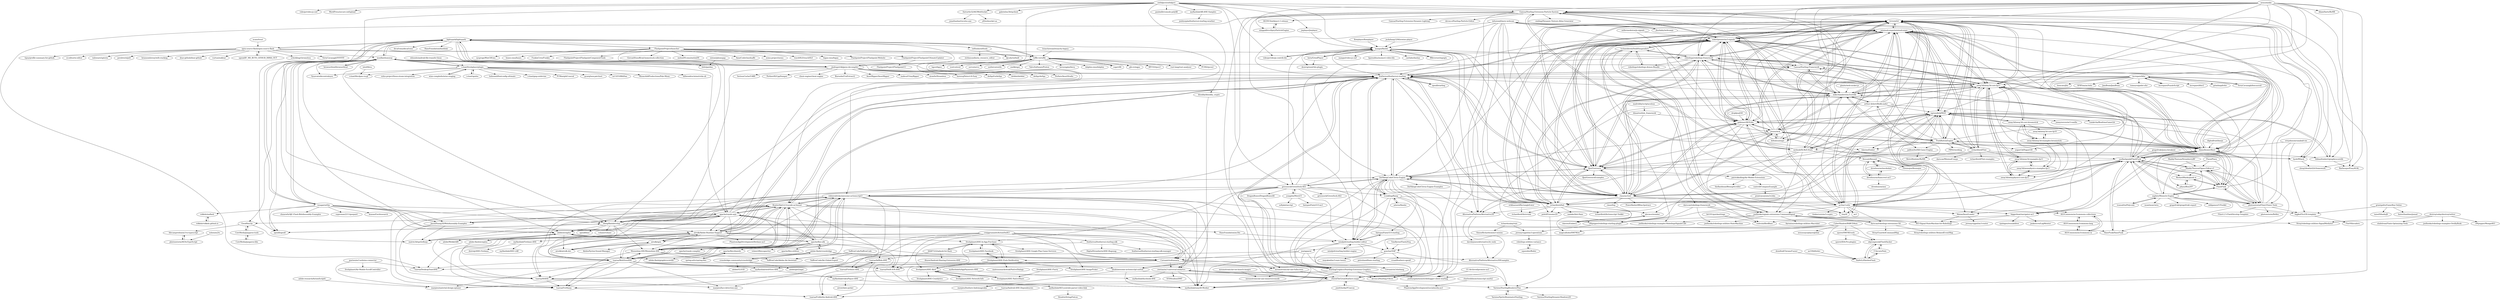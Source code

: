 digraph G {
"Corsaair/redtamarin" -> "Corsaair/as3shebang"
"Corsaair/redtamarin" -> "myflashlab/easyAS-Worker"
"Corsaair/redtamarin" -> "zwetan/as3-universal-analytics"
"Corsaair/redtamarin" -> "tuarua/Swift-IOS-ANE"
"Corsaair/redtamarin" -> "ZwickTheGreat/feathers-maps"
"Corsaair/redtamarin" -> "tuarua/DesktopToastANE"
"Corsaair/redtamarin" -> "mesmotronic/air-ane-fullscreen"
"ruffle-rs/ruffle" -> "jindrapetrik/jpexs-decompiler"
"ruffle-rs/ruffle" -> "lightspark/lightspark"
"ruffle-rs/ruffle" -> "iced-rs/iced" ["e"=1]
"ruffle-rs/ruffle" -> "servo/servo" ["e"=1]
"ruffle-rs/ruffle" -> "uutils/coreutils" ["e"=1]
"ruffle-rs/ruffle" -> "emilk/egui" ["e"=1]
"ruffle-rs/ruffle" -> "ValveSoftware/Proton" ["e"=1]
"ruffle-rs/ruffle" -> "bevyengine/bevy" ["e"=1]
"ruffle-rs/ruffle" -> "dolphin-emu/dolphin" ["e"=1]
"ruffle-rs/ruffle" -> "copy/v86" ["e"=1]
"ruffle-rs/ruffle" -> "gfx-rs/wgpu" ["e"=1]
"ruffle-rs/ruffle" -> "RPCS3/rpcs3" ["e"=1]
"ruffle-rs/ruffle" -> "rust-lang/rust-analyzer" ["e"=1]
"ruffle-rs/ruffle" -> "PCSX2/pcsx2" ["e"=1]
"ruffle-rs/ruffle" -> "lapce/lapce" ["e"=1]
"minimalcomps/minimalcomps" -> "lrrrs/nd2d"
"minimalcomps/minimalcomps" -> "robertpenner/as3-signals"
"minimalcomps/minimalcomps" -> "gskinner/AS3Libs"
"minimalcomps/minimalcomps" -> "mikechambers/as3corelib"
"minimalcomps/minimalcomps" -> "robotlegs/robotlegs-framework"
"minimalcomps/minimalcomps" -> "egreenfield/M2D"
"minimalcomps/minimalcomps" -> "away3d/away3d-core-fp11"
"minimalcomps/minimalcomps" -> "AdamAtomic/flixel"
"minimalcomps/minimalcomps" -> "fljot/Gestouch"
"minimalcomps/minimalcomps" -> "claus/as3swf"
"minimalcomps/minimalcomps" -> "as3/as3-utils"
"minimalcomps/minimalcomps" -> "richardlord/Flint"
"minimalcomps/minimalcomps" -> "feathersui/feathersui-starling"
"minimalcomps/minimalcomps" -> "richardlord/Ash"
"minimalcomps/minimalcomps" -> "biggerboat/navigator-as3"
"increpare/PuzzleScript" -> "increpare/bfxr" ["e"=1]
"ivansafrin/Polycode" -> "zaphire/Monocle-Engine" ["e"=1]
"jindrapetrik/jpexs-decompiler" -> "ruffle-rs/ruffle"
"jindrapetrik/jpexs-decompiler" -> "Perfare/AssetStudio" ["e"=1]
"jindrapetrik/jpexs-decompiler" -> "SeriousCache/UABE" ["e"=1]
"jindrapetrik/jpexs-decompiler" -> "Perfare/Il2CppDumper" ["e"=1]
"jindrapetrik/jpexs-decompiler" -> "lightspark/lightspark"
"jindrapetrik/jpexs-decompiler" -> "cheat-engine/cheat-engine" ["e"=1]
"jindrapetrik/jpexs-decompiler" -> "Bioruebe/UniExtract2" ["e"=1]
"jindrapetrik/jpexs-decompiler" -> "AssetRipper/AssetRipper" ["e"=1]
"jindrapetrik/jpexs-decompiler" -> "mafaca/UtinyRipper" ["e"=1]
"jindrapetrik/jpexs-decompiler" -> "atom0s/Steamless" ["e"=1]
"jindrapetrik/jpexs-decompiler" -> "fdorg/flashdevelop"
"jindrapetrik/jpexs-decompiler" -> "horsicq/Detect-It-Easy" ["e"=1]
"jindrapetrik/jpexs-decompiler" -> "dnSpyEx/dnSpy" ["e"=1]
"jindrapetrik/jpexs-decompiler" -> "de4dot/de4dot" ["e"=1]
"jindrapetrik/jpexs-decompiler" -> "dnSpy/dnSpy" ["e"=1]
"upend/IF_MS_BUYS_GITHUB_IMMA_OUT" -> "open-source-flash/open-source-flash" ["e"=1]
"RichardMarks/punk.ui" -> "pdyxs/Box2FP"
"RichardMarks/punk.ui" -> "FlashPunk"
"ericjohnson/canabalt-ios" -> "bigjko/Flx-iOS-template" ["e"=1]
"ericjohnson/canabalt-ios" -> "AdamAtomic/flixel" ["e"=1]
"ericjohnson/canabalt-ios" -> "photonstorm/Flixel-Power-Tools" ["e"=1]
"FlashpointProject/launcher" -> "FlashpointProject/Flashpoint-Website"
"FlashpointProject/launcher" -> "FlashpointProject/FlashpointUltimateUpdater"
"FlashpointProject/launcher" -> "ruffle-rs/ruffle"
"FlashpointProject/launcher" -> "sysprogs/WinCDEmu" ["e"=1]
"FlashpointProject/launcher" -> "lightspark/lightspark"
"FlashpointProject/launcher" -> "bsnes-emu/bsnes" ["e"=1]
"FlashpointProject/launcher" -> "FunkinCrew/Funkin" ["e"=1]
"FlashpointProject/launcher" -> "FlashpointProject/FlashpointComponentTools"
"FlashpointProject/launcher" -> "GiovanH/unofficial-homestuck-collection" ["e"=1]
"FlashpointProject/launcher" -> "melonDS-emu/melonDS" ["e"=1]
"FlashpointProject/launcher" -> "AmatCoder/mednaffe" ["e"=1]
"FlashpointProject/launcher" -> "xemu-project/xemu" ["e"=1]
"FlashpointProject/launcher" -> "jindrapetrik/jpexs-decompiler"
"FlashpointProject/launcher" -> "touchHLE/touchHLE" ["e"=1]
"FlashpointProject/launcher" -> "higan-emu/higan" ["e"=1]
"copy/v86" -> "ruffle-rs/ruffle" ["e"=1]
"jackzhang1204/sewise-player" -> "mangui/flashls" ["e"=1]
"swfobject/swfobject" -> "fdorg/flashdevelop"
"swfobject/swfobject" -> "BowlerHatLLC/vscode-as3mxml"
"swfobject/swfobject" -> "videojs/video-js-swf" ["e"=1]
"swfobject/swfobject" -> "WordPress/secure-swfupload"
"swfobject/swfobject" -> "videojs/videojs-contrib-hls" ["e"=1]
"swfobject/swfobject" -> "gabriel/as3httpclient"
"swfobject/swfobject" -> "mangui/flashls"
"swfobject/swfobject" -> "greensock/GreenSock-AS3"
"swfobject/swfobject" -> "theturtle32/AS3WebSocket"
"swfobject/swfobject" -> "myflashlab/AR-ANE-Samples"
"swfobject/swfobject" -> "mikechambers/as3corelib"
"swfobject/swfobject" -> "paulmillr/console-polyfill" ["e"=1]
"swfobject/swfobject" -> "blooddy/blooddy_crypto"
"swfobject/swfobject" -> "jwplayer/jwplayer" ["e"=1]
"swfobject/swfobject" -> "Gamua/Starling-Extension-Particle-System"
"ienaga/swf2js" -> "lightspark/lightspark"
"ienaga/swf2js" -> "mozilla/shumway"
"ienaga/swf2js" -> "superman2211/guepard"
"ienaga/swf2js" -> "vidkidz/waflash"
"ienaga/swf2js" -> "fdorg/flashdevelop"
"ienaga/swf2js" -> "airsdk/Adobe-Runtime-Support"
"ienaga/swf2js" -> "ksasao/Gochiusearch" ["e"=1]
"ienaga/swf2js" -> "openfl/openfl" ["e"=1]
"ienaga/swf2js" -> "apache/royale-asjs"
"ienaga/swf2js" -> "adobe/avmplus"
"ienaga/swf2js" -> "shanewfx/AJC-Flash-WebAssembly-Examples"
"ienaga/swf2js" -> "JasonHuang3D/WebAssembly-Examples"
"jwplayer/jwplayer" -> "mangui/flashls" ["e"=1]
"jhuckaby/webcamjs" -> "infusion/jQuery-webcam" ["e"=1]
"jhuckaby/webcamjs" -> "mikechambers/as3corelib" ["e"=1]
"fdorg/flashdevelop" -> "openfl/openfl" ["e"=1]
"fdorg/flashdevelop" -> "airsdk/Adobe-Runtime-Support"
"fdorg/flashdevelop" -> "BowlerHatLLC/vscode-as3mxml"
"fdorg/flashdevelop" -> "openfl/lime" ["e"=1]
"fdorg/flashdevelop" -> "robinrodricks/awesome-actionscript3"
"fdorg/flashdevelop" -> "vshaxe/vshaxe" ["e"=1]
"fdorg/flashdevelop" -> "Moonshine-IDE/Moonshine-IDE"
"fdorg/flashdevelop" -> "adobe/avmplus"
"fdorg/flashdevelop" -> "feathersui/feathersui-starling"
"fdorg/flashdevelop" -> "HaxeFoundation/as3hx" ["e"=1]
"fdorg/flashdevelop" -> "apache/royale-asjs"
"fdorg/flashdevelop" -> "tuarua/WebViewANE"
"fdorg/flashdevelop" -> "DaVikingCode/Citrus-Engine"
"fdorg/flashdevelop" -> "Corsaair/redtamarin"
"fdorg/flashdevelop" -> "HaxePunk/HaxePunk" ["e"=1]
"increpare/bfxr" -> "increpare/bfxr2"
"increpare/bfxr" -> "grimfang4/sfxr"
"increpare/bfxr" -> "AdamAtomic/flixel"
"increpare/bfxr" -> "useflashpunk/FlashPunk"
"increpare/bfxr" -> "increpare/PuzzleScript" ["e"=1]
"increpare/bfxr" -> "TerryCavanagh/boscaceoil" ["e"=1]
"increpare/bfxr" -> "richardlord/Ash"
"increpare/bfxr" -> "ttencate/jfxr" ["e"=1]
"increpare/bfxr" -> "SFBTom/as3sfxr"
"increpare/bfxr" -> "JamBrain/JamBrain" ["e"=1]
"increpare/bfxr" -> "FlashPunk"
"increpare/bfxr" -> "mikechambers/as3corelib"
"increpare/bfxr" -> "tomeyro/godot-sfxr" ["e"=1]
"increpare/bfxr" -> "away3d/away3d-core-fp11"
"increpare/bfxr" -> "jesses/wck"
"intel/libva" -> "i-rinat/libvdpau-va-gl" ["e"=1]
"aerys/minko" -> "lrrrs/nd2d"
"aerys/minko" -> "away3d/away3d-core-fp11"
"aerys/minko" -> "egreenfield/M2D"
"aerys/minko" -> "Gamua/Starling-Extension-Particle-System"
"aerys/minko" -> "simppafi/evoSpicyParticleEngine"
"aerys/minko" -> "deltaluca/nape" ["e"=1]
"aerys/minko" -> "thibaultimbert/graphicscorelib"
"aerys/minko" -> "yogurt3d/Yogurt3D"
"aerys/minko" -> "robotlegs/robotlegs-framework"
"aerys/minko" -> "Barliesque/EasyAGAL"
"aerys/minko" -> "robertpenner/as3-signals"
"aerys/minko" -> "PushButtonEngine"
"aerys/minko" -> "mrdoob/Hi-ReS-Stats"
"aerys/minko" -> "sleep2death/sl2d-framework"
"aerys/minko" -> "AdamHarte/ReMX"
"millermedeiros/js-signals" -> "robertpenner/as3-signals" ["e"=1]
"millermedeiros/js-signals" -> "gskinner/AS3Libs" ["e"=1]
"drojdjou/J3D" -> "gskinner/AS3Libs" ["e"=1]
"videojs/videojs-contrib-hls" -> "mangui/flashls" ["e"=1]
"RReverser/mpegts" -> "mangui/flashls" ["e"=1]
"TerryCavanagh/boscaceoil" -> "increpare/bfxr" ["e"=1]
"i-rinat/freshplayerplugin" -> "wine-compholio/wine-staging" ["e"=1]
"i-rinat/freshplayerplugin" -> "i-rinat/apulse" ["e"=1]
"i-rinat/freshplayerplugin" -> "bohoomil/fontconfig-ultimate" ["e"=1]
"i-rinat/freshplayerplugin" -> "mozilla/shumway"
"i-rinat/freshplayerplugin" -> "i-rinat/gmp-widevine"
"i-rinat/freshplayerplugin" -> "i-rinat/libvdpau-va-gl"
"i-rinat/freshplayerplugin" -> "PCMan/gtk3-nocsd" ["e"=1]
"i-rinat/freshplayerplugin" -> "gcarq/inox-patchset" ["e"=1]
"i-rinat/freshplayerplugin" -> "m13253/BiliDan" ["e"=1]
"i-rinat/freshplayerplugin" -> "MoonchildProductions/Pale-Moon" ["e"=1]
"i-rinat/freshplayerplugin" -> "hillwoodroc/winetricks-zh" ["e"=1]
"i-rinat/freshplayerplugin" -> "Synzvato/decentraleyes" ["e"=1]
"i-rinat/freshplayerplugin" -> "solus-project/linux-steam-integration" ["e"=1]
"crossbridge-community/crossbridge" -> "adobe/GLS3D"
"crossbridge-community/crossbridge" -> "adobe-flash/crossbridge"
"crossbridge-community/crossbridge" -> "adobe/glsl2agal"
"darscan/robotlegs-extensions-Oil" -> "Stray/GuardedCommandMap"
"darscan/robotlegs-extensions-Oil" -> "Stray/robotlegs-utilities-RelaxedEventMap"
"darscan/robotlegs-extensions-Oil" -> "joelhooks/signals-extensions-CommandSignal"
"grantgalitz/GameBoy-Online" -> "taisel/XAudioJS" ["e"=1]
"grantgalitz/GameBoy-Online" -> "fasterthanlime/jsmad" ["e"=1]
"grantgalitz/GameBoy-Online" -> "bigjko/Flx-iOS-template"
"spring-attic/spring-flex" -> "apache/flex-blazeds"
"FlashpointProject/FlashpointUltimateUpdater" -> "FlashpointProject/FlashpointCC"
"JasonHuang3D/WebAssembly-Examples" -> "matrix3d/spriteflexjs"
"JasonHuang3D/WebAssembly-Examples" -> "BowlerHatLLC/vscode-as3mxml"
"JasonHuang3D/WebAssembly-Examples" -> "tuarua/AVANE"
"thibaultimbert/graphicscorelib" -> "Barliesque/EasyAGAL"
"thibaultimbert/graphicscorelib" -> "egreenfield/M2D"
"fljot/Gestouch" -> "lrrrs/nd2d"
"fljot/Gestouch" -> "gskinner/AS3Libs"
"fljot/Gestouch" -> "feathersui/feathersui-starling"
"fljot/Gestouch" -> "DaVikingCode/Citrus-Engine"
"fljot/Gestouch" -> "fljot/GestouchExamples"
"fljot/Gestouch" -> "minimalcomps/minimalcomps"
"fljot/Gestouch" -> "richardlord/Ash"
"fljot/Gestouch" -> "robertpenner/as3-signals"
"fljot/Gestouch" -> "patrickkulling/Air-Mobile-Extensions"
"fljot/Gestouch" -> "egreenfield/M2D"
"fljot/Gestouch" -> "claus/as3swf"
"fljot/Gestouch" -> "away3d/away3d-core-fp11"
"zaphire/Monocle-Engine" -> "FlashPunk"
"zaphire/Monocle-Engine" -> "MaddyThorson/Ogmo-Editor-v1"
"zaphire/Monocle-Engine" -> "photonstorm/Flixel-Power-Tools"
"zaphire/Monocle-Engine" -> "bigjko/Flx-iOS-template"
"zaphire/Monocle-Engine" -> "useflashpunk/FlashPunk"
"zaphire/Monocle-Engine" -> "ivansafrin/Polycode" ["e"=1]
"zaphire/Monocle-Engine" -> "AdamAtomic/flixel"
"zaphire/Monocle-Engine" -> "moai/moai-beta" ["e"=1]
"zaphire/Monocle-Engine" -> "grapefrukt/grapefrukt-export"
"zaphire/Monocle-Engine" -> "HaxePunk/HaxePunk" ["e"=1]
"zaphire/Monocle-Engine" -> "oddgames/UIToolkit" ["e"=1]
"wine-compholio/wine-staging" -> "i-rinat/freshplayerplugin" ["e"=1]
"digitalfruit/limejs" -> "AdamAtomic/flixel" ["e"=1]
"sporst/SWFREtools" -> "ohjeongwook/FlashHacker"
"sporst/SWFREtools" -> "sporst/IDA-Pro-plugins"
"HaxePunk/HaxePunk" -> "useflashpunk/FlashPunk" ["e"=1]
"HaxePunk/HaxePunk" -> "MaddyThorson/Ogmo-Editor-v1" ["e"=1]
"away3d/away3d-core-broomstick" -> "away3d/away3d-examples-broomstick"
"away3d/away3d-core-broomstick" -> "away3d/away3d-core-fp10"
"away3d/away3d-core-broomstick" -> "egreenfield/M2D"
"away3d/away3d-core-broomstick" -> "away3d/awayphysics-core-fp11"
"away3d/away3d-core-broomstick" -> "away3d/away3d-core-fp11"
"away3d/away3d-examples-broomstick" -> "away3d/away3d-core-broomstick"
"away3d/away3d-examples-broomstick" -> "away3d/away3d-core-fp10"
"away3d/away3d-examples-broomstick" -> "away3d/awayphysics-examples-fp11"
"away3d/away3d-examples-broomstick" -> "away3d/awayphysics-core-fp11"
"adobe-flash/avmplus" -> "adobe/avmplus"
"adobe-flash/avmplus" -> "adobe-flash/graphicscorelib"
"apache/royale-asjs" -> "Moonshine-IDE/Moonshine-IDE"
"apache/royale-asjs" -> "BowlerHatLLC/vscode-as3mxml"
"apache/royale-asjs" -> "apache/royale-compiler"
"apache/royale-asjs" -> "apache/flex-sdk"
"apache/royale-asjs" -> "matrix3d/spriteflexjs"
"apache/royale-asjs" -> "airsdk/Adobe-Runtime-Support"
"apache/royale-asjs" -> "Corsaair/redtamarin"
"apache/royale-asjs" -> "tuarua/WebViewANE"
"apache/royale-asjs" -> "robinrodricks/awesome-actionscript3"
"apache/royale-asjs" -> "JasonHuang3D/WebAssembly-Examples"
"apache/royale-asjs" -> "Cleod9/as3js"
"apache/royale-asjs" -> "fdorg/flashdevelop"
"apache/royale-asjs" -> "adobe/avmplus"
"apache/royale-asjs" -> "feathersui/feathersui-starling"
"apache/royale-asjs" -> "tuarua/AVANE"
"PushButtonEngine" -> "lrrrs/nd2d"
"PushButtonEngine" -> "AdamAtomic/flixel"
"PushButtonEngine" -> "egreenfield/M2D"
"PushButtonEngine" -> "FlashPunk"
"PushButtonEngine" -> "robertpenner/as3-signals"
"PushButtonEngine" -> "PBNetworking"
"PushButtonEngine" -> "richardlord/Flint"
"PushButtonEngine" -> "jadbox/IsoHill-Game-Engine"
"PushButtonEngine" -> "yogurt3d/Yogurt3D"
"PushButtonEngine" -> "mrdoob/Hi-ReS-Stats"
"PushButtonEngine" -> "minimalcomps/minimalcomps"
"PushButtonEngine" -> "byxb/Whack"
"PushButtonEngine" -> "tdavies/Ember"
"PushButtonEngine" -> "mikechambers/as3corelib"
"PushButtonEngine" -> "arthur-debert/BulkLoader"
"photonstorm/Flixel-Power-Tools" -> "AdamAtomic/flixel"
"photonstorm/Flixel-Power-Tools" -> "Flixel-2.5-FlashDevelop-Template"
"photonstorm/Flixel-Power-Tools" -> "MaddyThorson/Ogmo-Editor-v1"
"photonstorm/Flixel-Power-Tools" -> "FlashPunk"
"photonstorm/Flixel-Power-Tools" -> "bigjko/Flx-iOS-template"
"photonstorm/Flixel-Power-Tools" -> "useflashpunk/FlashPunk"
"photonstorm/Flixel-Power-Tools" -> "minimalcomps/minimalcomps"
"photonstorm/Flixel-Power-Tools" -> "photonstorm/Reflex"
"photonstorm/Flixel-Power-Tools" -> "egreenfield/M2D"
"aduros/flambe" -> "tconkling/flump" ["e"=1]
"AS3Commons/as3commons-collections" -> "AS3Commons/as3commons-lang"
"AS3Commons/as3commons-collections" -> "AS3Commons/as3commons-ui"
"darscan/robotlegs-framework" -> "AS3-Signal-StateMachine-for-Robotlegs"
"darscan/robotlegs-framework" -> "joelhooks/robotlegs-utilities-StateMachine"
"darscan/robotlegs-framework" -> "s9tpepper/robotlegs-starling-plugin"
"darscan/robotlegs-framework" -> "joelhooks/signals-extensions-CommandSignal"
"adobe-research/ActionScript4" -> "marpies/material-design-spinner"
"mesmotronic/air-ane-fullscreen" -> "ZwickTheGreat/feathers-maps"
"mesmotronic/air-ane-fullscreen" -> "mesmotronic/air-ane-immersivemode"
"egreenfield/M2D" -> "lrrrs/nd2d"
"egreenfield/M2D" -> "tinytlf"
"egreenfield/M2D" -> "tdavies/Ember"
"egreenfield/M2D" -> "thibaultimbert/graphicscorelib"
"egreenfield/M2D" -> "RetroModular/ReMX"
"egreenfield/M2D" -> "minimalcomps/minimalcomps"
"egreenfield/M2D" -> "biggerboat/navigator-as3"
"egreenfield/M2D" -> "away3d/away3d-core-broomstick"
"egreenfield/M2D" -> "mrdoob/Hi-ReS-Stats"
"egreenfield/M2D" -> "gskinner/AS3Libs"
"egreenfield/M2D" -> "as3/as3-utils"
"egreenfield/M2D" -> "Matan/AssetLoader"
"egreenfield/M2D" -> "PushButtonEngine"
"egreenfield/M2D" -> "jonnyreeves/as3-vanilla"
"egreenfield/M2D" -> "tomkrcha/RealtimeGameLib" ["e"=1]
"lrrrs/nd2d" -> "egreenfield/M2D"
"lrrrs/nd2d" -> "minimalcomps/minimalcomps"
"lrrrs/nd2d" -> "gskinner/AS3Libs"
"lrrrs/nd2d" -> "fljot/Gestouch"
"lrrrs/nd2d" -> "robertpenner/as3-signals"
"lrrrs/nd2d" -> "byxb/Whack"
"lrrrs/nd2d" -> "claus/as3swf"
"lrrrs/nd2d" -> "AdamAtomic/flixel"
"lrrrs/nd2d" -> "PushButtonEngine"
"lrrrs/nd2d" -> "Gamua/Starling-Extension-Particle-System"
"lrrrs/nd2d" -> "thibaultimbert/graphicscorelib"
"lrrrs/nd2d" -> "away3d/away3d-core-fp11"
"lrrrs/nd2d" -> "deltaluca/nape" ["e"=1]
"lrrrs/nd2d" -> "as3/as3-utils"
"lrrrs/nd2d" -> "Gamua/Starling-Framework" ["e"=1]
"adobe-flash/crossbridge" -> "crossbridge-community/crossbridge"
"adobe-flash/crossbridge" -> "adobe-flash/graphicscorelib"
"adobe-flash/crossbridge" -> "Corsaair/redtamarin"
"adobe-flash/crossbridge" -> "AlternativaPlatform/Alternativa3DExamples"
"adobe-flash/crossbridge" -> "apache/flex-sdk"
"HaxeFoundation/as3hx" -> "mindjolt/starling-builder-editor" ["e"=1]
"blooddy/blooddy_crypto" -> "uhub/awesome-actionscript-sorted"
"theturtle32/AS3WebSocket" -> "y8/websocket-as"
"theturtle32/AS3WebSocket" -> "jonathanhart/oculus-ane"
"pdyxs/Box2FP" -> "RichardMarks/punk.ui"
"fdecampredon/as3-to-typescript" -> "photonstorm/AS3toTypeScript"
"apache/flex-blazeds" -> "spring-attic/spring-flex"
"bigjko/Flx-iOS-template" -> "FlxiOSInvaders"
"AS3Commons/as3commons-lang" -> "AS3Commons/as3commons-ui"
"AS3Commons/as3commons-lang" -> "AS3Commons/as3commons-collections"
"AS3Commons/as3commons-ui" -> "AS3Commons/as3commons-lang"
"AS3Commons/as3commons-ui" -> "AS3Commons/as3commons-collections"
"gskinner/AS3Libs" -> "lrrrs/nd2d"
"gskinner/AS3Libs" -> "minimalcomps/minimalcomps"
"gskinner/AS3Libs" -> "robertpenner/as3-signals"
"gskinner/AS3Libs" -> "fljot/Gestouch"
"gskinner/AS3Libs" -> "mikechambers/as3corelib"
"gskinner/AS3Libs" -> "egreenfield/M2D"
"gskinner/AS3Libs" -> "claus/as3swf"
"gskinner/AS3Libs" -> "as3/as3-utils"
"gskinner/AS3Libs" -> "biggerboat/navigator-as3"
"gskinner/AS3Libs" -> "jesses/wck"
"gskinner/AS3Libs" -> "robotlegs/robotlegs-framework"
"gskinner/AS3Libs" -> "tinytlf"
"gskinner/AS3Libs" -> "vishvish/BirdBase"
"gskinner/AS3Libs" -> "AdamAtomic/flixel"
"gskinner/AS3Libs" -> "Matan/AssetLoader"
"tuarua/AdMob-ANE" -> "tuarua/FreKotlin-Android-ANE"
"tuarua/AdMob-ANE" -> "tuarua/Firebase-ANE"
"tuarua/Firebase-ANE" -> "tuarua/FreKotlin-Android-ANE"
"tuarua/Firebase-ANE" -> "tuarua/AdMob-ANE"
"jeremyruppel/as3-operations" -> "robotlegs-utilities-variance"
"robotlegs-utilities-variance" -> "squeedee/Boiler"
"away3d/away3d-core-fp10" -> "away3d/away3d-examples-broomstick"
"tuarua/Android-ANE-Dependencies" -> "tuarua/FreKotlin-Android-ANE"
"deltaluca/nape" -> "lrrrs/nd2d" ["e"=1]
"deltaluca/nape" -> "Gamua/Starling-Extension-Particle-System" ["e"=1]
"deltaluca/nape" -> "jesses/wck" ["e"=1]
"deltaluca/nape" -> "robertpenner/as3-signals" ["e"=1]
"MaddyThorson/StrawberryBF" -> "MaddyThorson/Ogmo-Editor-v1" ["e"=1]
"Gamua/Starling-Framework" -> "feathersui/feathersui-starling" ["e"=1]
"Gamua/Starling-Framework" -> "lrrrs/nd2d" ["e"=1]
"Gamua/Starling-Framework" -> "mikechambers/as3corelib" ["e"=1]
"Gamua/Starling-Framework" -> "robertpenner/as3-signals" ["e"=1]
"browserhtml/browserhtml" -> "mozilla/shumway" ["e"=1]
"gimite/web-socket-js" -> "mikechambers/as3corelib" ["e"=1]
"dima/restfulx_framework" -> "fljot/Gestouch"
"dima/restfulx_framework" -> "gskinner/AS3Libs"
"airsdk/apm" -> "Adolio/Syrinx-Sound-Manager"
"airsdk/apm" -> "airsdk/Adobe-Runtime-Support"
"airsdk/apm" -> "airsdk/airsdk.dev"
"mangui/flashls" -> "kutu/GrindPlayer"
"mangui/flashls" -> "RReverser/mpegts" ["e"=1]
"mangui/flashls" -> "mangui/video-js-swf" ["e"=1]
"mangui/flashls" -> "denivip/osmf-hls-plugin" ["e"=1]
"mangui/flashls" -> "videojs/videojs-contrib-hls" ["e"=1]
"mangui/flashls" -> "feathersui/feathersui-starling"
"mangui/flashls" -> "bjarnoldus/momovi-video-hls" ["e"=1]
"mangui/flashls" -> "AlternativaPlatform/Alternativa3D"
"mangui/flashls" -> "DaVikingCode/Citrus-Engine"
"mangui/flashls" -> "castlabs/dashas" ["e"=1]
"mangui/flashls" -> "claus/as3swf"
"mangui/flashls" -> "richardlord/Ash"
"mangui/flashls" -> "fljot/Gestouch"
"mangui/flashls" -> "robotlegs/robotlegs-framework"
"mangui/flashls" -> "greensock/GreenSock-AS3"
"erikhazzard/RectangleEater" -> "richardlord/Asteroids"
"Gamua/Starling-Extension-Particle-System" -> "lrrrs/nd2d"
"Gamua/Starling-Extension-Particle-System" -> "byxb/Whack"
"Gamua/Starling-Extension-Particle-System" -> "StarlingGraphics/Starling-Extension-Graphics"
"Gamua/Starling-Extension-Particle-System" -> "Gamua/Starling-Extension-Dynamic-Lighting"
"Gamua/Starling-Extension-Particle-System" -> "devon-o/Starling-Particle-Editor"
"Gamua/Starling-Extension-Particle-System" -> "Barliesque/EasyAGAL"
"Gamua/Starling-Extension-Particle-System" -> "robertpenner/as3-signals"
"Gamua/Starling-Extension-Particle-System" -> "mrdoob/Hi-ReS-Stats"
"Gamua/Starling-Extension-Particle-System" -> "joshtynjala/monsterdebugger-client-starling"
"Gamua/Starling-Extension-Particle-System" -> "tuarua/DesktopToastANE"
"Gamua/Starling-Extension-Particle-System" -> "devon-o/Starling-Filters"
"Gamua/Starling-Extension-Particle-System" -> "mindjolt/starling-builder-editor"
"Gamua/Starling-Extension-Particle-System" -> "emibap/Dynamic-Texture-Atlas-Generator"
"Gamua/Starling-Extension-Particle-System" -> "Varnius/StarlingRendererPlus"
"Gamua/Starling-Extension-Particle-System" -> "AS3NUI/airkinect-1-release"
"away3d/away3d-core-fp11" -> "away3d/awayphysics-core-fp11"
"away3d/away3d-core-fp11" -> "away3d/away3d-examples-fp11"
"away3d/away3d-core-fp11" -> "robertpenner/as3-signals"
"away3d/away3d-core-fp11" -> "lrrrs/nd2d"
"away3d/away3d-core-fp11" -> "away3d/away3d-core-broomstick"
"away3d/away3d-core-fp11" -> "minimalcomps/minimalcomps"
"away3d/away3d-core-fp11" -> "robotlegs/robotlegs-framework"
"away3d/away3d-core-fp11" -> "feathersui/feathersui-starling"
"away3d/away3d-core-fp11" -> "richardlord/Flint"
"away3d/away3d-core-fp11" -> "away3d/awayphysics-examples-fp11"
"away3d/away3d-core-fp11" -> "fljot/Gestouch"
"away3d/away3d-core-fp11" -> "mikechambers/as3corelib"
"away3d/away3d-core-fp11" -> "Gamua/Starling-Framework" ["e"=1]
"away3d/away3d-core-fp11" -> "away3d/away3d-examples-broomstick"
"away3d/away3d-core-fp11" -> "AdamAtomic/flixel"
"charlesbihis/actionscript-oauth2" -> "PhantomAppDevelopment/socialmedia-as3"
"Pixen/Pixen" -> "photonstorm/Flixel-Power-Tools" ["e"=1]
"Pixen/Pixen" -> "zaphire/Monocle-Engine" ["e"=1]
"Pixen/Pixen" -> "MaddyThorson/Ogmo-Editor-v1" ["e"=1]
"byxb/Whack" -> "sleep2death/sl2d-framework"
"byxb/Whack" -> "lrrrs/nd2d"
"claus/as3swf" -> "lrrrs/nd2d"
"claus/as3swf" -> "mikechambers/as3corelib"
"claus/as3swf" -> "robertpenner/as3-signals"
"claus/as3swf" -> "minimalcomps/minimalcomps"
"claus/as3swf" -> "gskinner/AS3Libs"
"claus/as3swf" -> "DaVikingCode/Citrus-Engine"
"claus/as3swf" -> "fljot/Gestouch"
"claus/as3swf" -> "jesses/wck"
"claus/as3swf" -> "egreenfield/M2D"
"claus/as3swf" -> "robotlegs/robotlegs-framework"
"claus/as3swf" -> "as3/as3-utils"
"claus/as3swf" -> "claus/fzip"
"claus/as3swf" -> "tinytlf"
"claus/as3swf" -> "PowerflasherBR/as3potrace"
"claus/as3swf" -> "richardlord/Ash"
"away3d/awayphysics-core-fp11" -> "away3d/awayphysics-examples-fp11"
"away3d/awayphysics-core-fp11" -> "away3d/away3d-examples-fp11"
"away3d/awayphysics-core-fp11" -> "away3d/away3d-core-fp11"
"i-rinat/apulse" -> "i-rinat/freshplayerplugin" ["e"=1]
"zwetan/as3-universal-analytics" -> "ZwickTheGreat/feathers-maps"
"zwetan/as3-universal-analytics" -> "myflashlab/facebook-ANE"
"zwetan/as3-universal-analytics" -> "Varnius/StarlingRendererPlus"
"zwetan/as3-universal-analytics" -> "XTDStudios/DMT"
"zwetan/as3-universal-analytics" -> "myflashlab/easyAS-Worker"
"F-Secure/Sulo" -> "HaifeiLi/HardenFlash"
"F-Secure/Sulo" -> "ohjeongwook/FlashHacker"
"away3d/awayphysics-examples-fp11" -> "away3d/awayphysics-core-fp11"
"away3d/awayphysics-examples-fp11" -> "away3d/away3d-examples-fp11"
"away3d/away3d-examples-fp11" -> "away3d/awayphysics-examples-fp11"
"away3d/away3d-examples-fp11" -> "away3d/awayphysics-core-fp11"
"away3d/away3d-examples-fp11" -> "away3d/away3d-core-fp11"
"MaddyThorson/Ogmo-Editor-v1" -> "FlashPunk"
"MaddyThorson/Ogmo-Editor-v1" -> "RichardMarks/punk.ui"
"MaddyThorson/Ogmo-Editor-v1" -> "photonstorm/Flixel-Power-Tools"
"MaddyThorson/Ogmo-Editor-v1" -> "pdyxs/Box2FP"
"MaddyThorson/Ogmo-Editor-v1" -> "useflashpunk/FlashPunk"
"destroytoday/destroytwitter" -> "eladelrom/Flash-Optimizing-Tools"
"destroytoday/destroytwitter" -> "joelhooks/robotlegs-examples-OreillyBook"
"destroytoday/destroytwitter" -> "Stray/robotlegs-utilities-SignalMediator"
"destroytoday/destroytwitter" -> "s9tpepper/MongoAS3"
"openfl/starling" -> "feathersui/feathersui-starling" ["e"=1]
"CC-Archived/promise-as3" -> "joshtynjala/monsterdebugger-client-starling"
"vidkidz/waflash" -> "vidkidz/vidkidz.github.io"
"s9tpepper/robotlegs-starling-plugin" -> "jeremyruppel/as3-operations"
"swftools/swftools" -> "djcsdy/swfmill"
"swftools/swftools" -> "stefansundin/xn_resource_editor"
"AS3NUI/airkinect-1-release" -> "simppafi/evoSpicyParticleEngine"
"nshen/as2ts" -> "photonstorm/AS3toTypeScript"
"simppafi/evoSpicyParticleEngine" -> "AS3NUI/airkinect-1-release"
"pshtif/Genome2D" -> "Varnius/StarlingRendererPlus"
"patrickkulling/Air-Mobile-Extensions" -> "theflashbum/BitmapScroller"
"patrickkulling/Air-Mobile-Extensions" -> "cantrell/CompassExample"
"cantrell/CompassExample" -> "pwalczyszyn/as3c2dm"
"tdavies/Ember2" -> "alecmce/xember"
"jadbox/IsoHill-Game-Engine" -> "RetroModular/ReMX"
"Varnius/StarlingRendererPlus" -> "Varnius/SpriteIlluminatorStarling"
"Varnius/StarlingRendererPlus" -> "Varnius/StarlingDynamicShadows2D"
"alecmce/xember" -> "tdavies/Ember2"
"vidkidz/vidkidz.github.io" -> "vidkidz/waflash"
"freshplanet/ANE-NativeShare" -> "freshplanet/ANE-Alert"
"squeedee/Boiler" -> "robotlegs-utilities-variance"
"SaffronCode/SaffronCode" -> "SaffronCode/Air-Global-Export"
"SaffronCode/SaffronCode" -> "SaffronCode/Adobe-Air-Assistant"
"joa/apparat" -> "Corsaair/as3shebang"
"joa/apparat" -> "joshtynjala/monsterdebugger-client-starling"
"joa/apparat" -> "tuarua/FreSharp"
"joa/apparat" -> "Corsaair/redtamarin"
"whoozle/android-file-transfer-linux" -> "i-rinat/freshplayerplugin" ["e"=1]
"tenacityteam/tenacity-legacy" -> "ruffle-rs/ruffle" ["e"=1]
"sintaxi/phonegap" -> "tbtlr/gordon" ["e"=1]
"robertpenner/as3-signals" -> "robotlegs/robotlegs-framework"
"robertpenner/as3-signals" -> "mikechambers/as3corelib"
"robertpenner/as3-signals" -> "minimalcomps/minimalcomps"
"robertpenner/as3-signals" -> "lrrrs/nd2d"
"robertpenner/as3-signals" -> "joelhooks/signals-extensions-CommandSignal"
"robertpenner/as3-signals" -> "away3d/away3d-core-fp11"
"robertpenner/as3-signals" -> "gskinner/AS3Libs"
"robertpenner/as3-signals" -> "AdamAtomic/flixel"
"robertpenner/as3-signals" -> "tschneidereit/SwiftSuspenders"
"robertpenner/as3-signals" -> "claus/as3swf"
"robertpenner/as3-signals" -> "fljot/Gestouch"
"robertpenner/as3-signals" -> "Gamua/Starling-Extension-Particle-System"
"robertpenner/as3-signals" -> "feathersui/feathersui-starling"
"robertpenner/as3-signals" -> "richardlord/Ash"
"robertpenner/as3-signals" -> "as3/as3-utils"
"richardlord/Ash" -> "richardlord/Asteroids"
"richardlord/Ash" -> "feathersui/feathersui-starling"
"richardlord/Ash" -> "fljot/Gestouch"
"richardlord/Ash" -> "tdavies/Ember2"
"richardlord/Ash" -> "AlternativaPlatform/Alternativa3D"
"richardlord/Ash" -> "robertpenner/as3-signals"
"richardlord/Ash" -> "alecmce/xember"
"richardlord/Ash" -> "nadako/Ash-Haxe"
"richardlord/Ash" -> "useflashpunk/FlashPunk"
"richardlord/Ash" -> "lrrrs/nd2d"
"richardlord/Ash" -> "minimalcomps/minimalcomps"
"richardlord/Ash" -> "robotlegs/robotlegs-framework"
"richardlord/Ash" -> "richardlord/Actionscript-Toolkit"
"richardlord/Ash" -> "pshtif/Genome2D"
"richardlord/Ash" -> "DaVikingCode/Citrus-Engine"
"mozilla/shumway" -> "lightspark/lightspark"
"mozilla/shumway" -> "fdorg/flashdevelop"
"mozilla/shumway" -> "adobe/avmplus"
"mozilla/shumway" -> "ienaga/swf2js"
"mozilla/shumway" -> "i-rinat/freshplayerplugin"
"mozilla/shumway" -> "tbtlr/gordon"
"mozilla/shumway" -> "browserhtml/browserhtml" ["e"=1]
"mozilla/shumway" -> "openfl/openfl" ["e"=1]
"mozilla/shumway" -> "apache/royale-asjs"
"mozilla/shumway" -> "Cleod9/as3js"
"mozilla/shumway" -> "feathersui/feathersui-starling"
"mozilla/shumway" -> "claus/as3swf"
"mozilla/shumway" -> "JasonHuang3D/WebAssembly-Examples"
"mozilla/shumway" -> "Gamua/Starling-Framework" ["e"=1]
"mozilla/shumway" -> "Synzvato/decentraleyes" ["e"=1]
"jozefchutka/YCanvas" -> "ZwickTheGreat/feathers-maps"
"robotlegs/robotlegs-framework" -> "robertpenner/as3-signals"
"robotlegs/robotlegs-framework" -> "tschneidereit/SwiftSuspenders"
"robotlegs/robotlegs-framework" -> "minimalcomps/minimalcomps"
"robotlegs/robotlegs-framework" -> "joelhooks/signals-extensions-CommandSignal"
"robotlegs/robotlegs-framework" -> "mikechambers/as3corelib"
"robotlegs/robotlegs-framework" -> "away3d/away3d-core-fp11"
"robotlegs/robotlegs-framework" -> "as3/as3-utils"
"robotlegs/robotlegs-framework" -> "lrrrs/nd2d"
"robotlegs/robotlegs-framework" -> "feathersui/feathersui-starling"
"robotlegs/robotlegs-framework" -> "gskinner/AS3Libs"
"robotlegs/robotlegs-framework" -> "richardlord/Ash"
"robotlegs/robotlegs-framework" -> "claus/as3swf"
"robotlegs/robotlegs-framework" -> "robotlegs/robotlegs-demos-Bundle"
"robotlegs/robotlegs-framework" -> "AdamAtomic/flixel"
"robotlegs/robotlegs-framework" -> "Gamua/Starling-Framework" ["e"=1]
"claus/fzip" -> "magicalhobo/SWFWire"
"gonchar/SAP" -> "Varnius/StarlingRendererPlus"
"gonchar/SAP" -> "peteshand/haxe-starling" ["e"=1]
"gonchar/SAP" -> "vroad/feathers-openfl" ["e"=1]
"gonchar/SAP" -> "mayakwd/as3-eaze-tween"
"myflashlab/AR-ANE-Samples" -> "joshtynjala/feathersui-starling-weather"
"AdamAtomic/flixel" -> "photonstorm/Flixel-Power-Tools"
"AdamAtomic/flixel" -> "useflashpunk/FlashPunk"
"AdamAtomic/flixel" -> "FlashPunk"
"AdamAtomic/flixel" -> "lrrrs/nd2d"
"AdamAtomic/flixel" -> "robertpenner/as3-signals"
"AdamAtomic/flixel" -> "minimalcomps/minimalcomps"
"AdamAtomic/flixel" -> "PushButtonEngine"
"AdamAtomic/flixel" -> "mikechambers/as3corelib"
"AdamAtomic/flixel" -> "away3d/away3d-core-fp11"
"AdamAtomic/flixel" -> "jesses/wck"
"AdamAtomic/flixel" -> "robotlegs/robotlegs-framework"
"AdamAtomic/flixel" -> "richardlord/Ash"
"AdamAtomic/flixel" -> "claus/as3swf"
"AdamAtomic/flixel" -> "Gamua/Starling-Framework" ["e"=1]
"AdamAtomic/flixel" -> "gskinner/AS3Libs"
"myflashlab/webView-ANE" -> "myflashlab/videoPlayer-ANE"
"myflashlab/webView-ANE" -> "tuarua/AVANE"
"demi6od/ChromeFuzzer" -> "HaifeiLi/HardenFlash" ["e"=1]
"AlternativaPlatform/Alternativa3D" -> "AlternativaPlatform/Alternativa3DExamples"
"AlternativaPlatform/Alternativa3D" -> "davidejones/alternativa3d_tools"
"Cleod9/as3js" -> "CoreMedia/jangaroo-tools"
"Cleod9/as3js" -> "fdecampredon/as3-to-typescript"
"Cleod9/as3js" -> "matrix3d/spriteflexjs"
"feathersui/feathersui-starling" -> "StarlingGraphics/Starling-Extension-Graphics"
"feathersui/feathersui-starling" -> "DaVikingCode/Citrus-Engine"
"feathersui/feathersui-starling" -> "Gamua/Starling-Framework" ["e"=1]
"feathersui/feathersui-starling" -> "tuarua/WebViewANE"
"feathersui/feathersui-starling" -> "richardlord/Ash"
"feathersui/feathersui-starling" -> "BowlerHatLLC/vscode-as3mxml"
"feathersui/feathersui-starling" -> "fljot/Gestouch"
"feathersui/feathersui-starling" -> "mindjolt/starling-builder-editor"
"feathersui/feathersui-starling" -> "devon-o/Starling-Filters"
"feathersui/feathersui-starling" -> "airsdk/Adobe-Runtime-Support"
"feathersui/feathersui-starling" -> "openfl/starling" ["e"=1]
"feathersui/feathersui-starling" -> "away3d/away3d-core-fp11"
"feathersui/feathersui-starling" -> "tconkling/flump"
"feathersui/feathersui-starling" -> "ZwickTheGreat/feathers-maps"
"feathersui/feathersui-starling" -> "robertpenner/as3-signals"
"ax330d/hrdev" -> "HaifeiLi/HardenFlash" ["e"=1]
"drewbourne/mockolate" -> "drewbourne/hamcrest-as3"
"drewbourne/mockolate" -> "flexunit/flexunit"
"fairygui/FairyGUI-starling" -> "mindjolt/starling-builder-editor" ["e"=1]
"myflashlab/videoPlayer-ANE" -> "myflashlab/AS3-youtube-parser-video-link"
"myflashlab/videoPlayer-ANE" -> "airext/date-picker"
"craiggrummitt/ActionSwift3" -> "tuarua/Swift-IOS-ANE"
"craiggrummitt/ActionSwift3" -> "freshplanet/ANE-ImagePicker"
"craiggrummitt/ActionSwift3" -> "feathersui/feathersui-starling-sdk"
"craiggrummitt/ActionSwift3" -> "myflashlab/easyAS-Worker"
"craiggrummitt/ActionSwift3" -> "zwetan/as3-universal-analytics"
"craiggrummitt/ActionSwift3" -> "mindjolt/starling-builder-editor"
"craiggrummitt/ActionSwift3" -> "myflashlab/webView-ANE"
"craiggrummitt/ActionSwift3" -> "freshplanet/ANE-Alert"
"craiggrummitt/ActionSwift3" -> "matrix3d/spriteflexjs"
"craiggrummitt/ActionSwift3" -> "marpies/face-detection-ane"
"flexunit/flexunit" -> "drewbourne/hamcrest-as3"
"flexunit/flexunit" -> "drewbourne/mockolate"
"flexunit/flexunit" -> "AS3Commons/as3commons-collections"
"flexunit/flexunit" -> "Flexmojos/flexmojos"
"jesses/wck" -> "lrrrs/nd2d"
"jesses/wck" -> "gskinner/AS3Libs"
"jesses/wck" -> "claus/as3swf"
"jesses/wck" -> "robertpenner/as3-signals"
"jesses/wck" -> "fljot/Gestouch"
"jesses/wck" -> "away3d/away3d-core-fp11"
"jesses/wck" -> "minimalcomps/minimalcomps"
"jesses/wck" -> "AdamAtomic/flixel"
"jesses/wck" -> "deltaluca/nape" ["e"=1]
"jesses/wck" -> "AlternativaPlatform/Alternativa3D"
"jesses/wck" -> "mrdoob/Hi-ReS-Stats"
"jesses/wck" -> "mikechambers/as3corelib"
"jesses/wck" -> "DaVikingCode/Citrus-Engine"
"jesses/wck" -> "useflashpunk/FlashPunk"
"jesses/wck" -> "PushButtonEngine"
"tconkling/flump" -> "ZwickTheGreat/feathers-maps"
"tconkling/flump" -> "StarlingGraphics/Starling-Extension-Graphics"
"tconkling/flump" -> "aduros/flambe" ["e"=1]
"tconkling/flump" -> "feathersui/feathersui-starling"
"tconkling/flump" -> "mindjolt/starling-builder-editor"
"tconkling/flump" -> "DaVikingCode/Citrus-Engine"
"tconkling/flump" -> "joshtynjala/monsterdebugger-client-starling"
"tconkling/flump" -> "pshtif/Genome2D"
"quetwo/as3-arduino-connector" -> "marpies/material-design-spinner"
"quetwo/as3-arduino-connector" -> "freshplanet/Air-Mobile-ScrollController"
"quetwo/as3-arduino-connector" -> "tuarua/DesktopToastANE"
"airsdk/airsdk.dev" -> "airsdk/apm"
"tschneidereit/SwiftSuspenders" -> "tdavies/Ember"
"tschneidereit/SwiftSuspenders" -> "robotlegs/robotlegs-demos-Bundle"
"tschneidereit/SwiftSuspenders" -> "robotlegs/robotlegs-framework"
"tschneidereit/SwiftSuspenders" -> "joelhooks/signals-extensions-CommandSignal"
"tschneidereit/SwiftSuspenders" -> "robertpenner/as3-signals"
"tschneidereit/SwiftSuspenders" -> "joelhooks/robotlegs-examples-RobotlegsSignalsCafe"
"tschneidereit/SwiftSuspenders" -> "darscan/robotlegs-framework"
"ohjeongwook/FlashHacker" -> "HaifeiLi/HardenFlash"
"ohjeongwook/FlashHacker" -> "F-Secure/Sulo"
"HaifeiLi/HardenFlash" -> "ohjeongwook/FlashHacker"
"HaifeiLi/HardenFlash" -> "F-Secure/Sulo"
"Varnius/SpriteIlluminatorStarling" -> "Varnius/StarlingRendererPlus"
"myflashlab/AS3-youtube-parser-video-link" -> "HendrixString/Falcon"
"feathersui/feathersui-starling-sdk" -> "marpies/material-design-spinner"
"feathersui/feathersui-starling-sdk" -> "feathersui/feathersui-starling-sdk-manager"
"feathersui/feathersui-starling-sdk" -> "DigitalStrawberry/ANE-Bugsnag"
"robotlegs/robotlegs-demos-Bundle" -> "tschneidereit/SwiftSuspenders"
"davidejones/alternativa3d_tools" -> "AlternativaPlatform/Alternativa3DExamples"
"grapefrukt/juicy-breakout" -> "useflashpunk/FlashPunk" ["e"=1]
"bit101/quicksettings" -> "vishvish/BirdBase" ["e"=1]
"freshplanet/ANE-Facebook" -> "freshplanet/ANE-In-App-Purchase"
"freshplanet/ANE-Facebook" -> "freshplanet/ANE-Push-Notification"
"adobe/avmplus" -> "adobe-flash/avmplus"
"adobe/avmplus" -> "adobe/WebkitAIR"
"adobe/avmplus" -> "Corsaair/redtamarin"
"adobe/avmplus" -> "apache/flex-sdk"
"adobe/avmplus" -> "airsdk/airsdk.dev"
"mindjolt/starling-builder-editor" -> "mindjolt/starling-builder-engine"
"mindjolt/starling-builder-editor" -> "myflashlab/easyAS-Worker"
"mindjolt/starling-builder-editor" -> "ZwickTheGreat/feathers-maps"
"mindjolt/starling-builder-editor" -> "gonchar/SAP"
"mindjolt/starling-builder-editor" -> "fairygui/FairyGUI-starling" ["e"=1]
"mindjolt/starling-builder-editor" -> "DaVikingCode/Citrus-Engine"
"mindjolt/starling-builder-editor" -> "devon-o/Starling-Filters"
"freshplanet/ANE-Push-Notification" -> "freshplanet/ANE-Facebook"
"freshplanet/ANE-Push-Notification" -> "freshplanet/ANE-In-App-Purchase"
"freshplanet/ANE-Push-Notification" -> "mateuszmackowiak/NativeDialogs"
"freshplanet/ANE-Push-Notification" -> "freshplanet/ANE-ImagePicker"
"freshplanet/ANE-Push-Notification" -> "freshplanet/ANE-Alert"
"freshplanet/ANE-In-App-Purchase" -> "freshplanet/ANE-Facebook"
"freshplanet/ANE-In-App-Purchase" -> "freshplanet/ANE-Google-Play-Game-Services"
"freshplanet/ANE-In-App-Purchase" -> "freshplanet/ANE-Push-Notification"
"freshplanet/ANE-In-App-Purchase" -> "freshplanet/ANE-Alert"
"freshplanet/ANE-In-App-Purchase" -> "lilili87222/admob-for-flash"
"freshplanet/ANE-Flurry" -> "freshplanet/ANE-NativeShare"
"freshplanet/ANE-Network-Info" -> "freshplanet/ANE-Alert"
"uhub/awesome-actionscript-sorted" -> "myflashlab/easyAS-Worker"
"uhub/awesome-actionscript-sorted" -> "marpies/feathers-fadeimageskin"
"uhub/awesome-actionscript-sorted" -> "ZwickTheGreat/feathers-maps"
"joelhooks/signals-extensions-CommandSignal" -> "AS3-Signal-StateMachine-for-Robotlegs"
"joelhooks/signals-extensions-CommandSignal" -> "Stray/robotlegs-utilities-SignalMediator"
"joelhooks/signals-extensions-CommandSignal" -> "joelhooks/robotlegs-examples-RobotlegsSignalsCafe"
"joelhooks/signals-extensions-CommandSignal" -> "Aaronius/robotlegs-utilities-Macrobot"
"joelhooks/signals-extensions-CommandSignal" -> "joelhooks/robotlegs-utilities-StateMachine"
"joelhooks/signals-extensions-CommandSignal" -> "darscan/robotlegs-extensions-Oil"
"joelhooks/signals-extensions-CommandSignal" -> "s9tpepper/robotlegs-starling-plugin"
"joelhooks/signals-extensions-CommandSignal" -> "tschneidereit/SwiftSuspenders"
"joelhooks/signals-extensions-CommandSignal" -> "robertpenner/as3-signals"
"myflashlab/inAppPayments-ANE" -> "myflashlab/facebook-ANE"
"mindjolt/starling-builder-engine" -> "mindjolt/starling-builder-editor"
"ZwickTheGreat/feathers-maps" -> "myflashlab/easyAS-Worker"
"ZwickTheGreat/feathers-maps" -> "zwetan/as3-universal-analytics"
"ZwickTheGreat/feathers-maps" -> "marpies/material-design-spinner"
"ZwickTheGreat/feathers-maps" -> "marpies/feathers-fadeimageskin"
"ZwickTheGreat/feathers-maps" -> "Varnius/StarlingRendererPlus"
"ZwickTheGreat/feathers-maps" -> "PhantomAppDevelopment/socialmedia-as3"
"ZwickTheGreat/feathers-maps" -> "jozefchutka/YCanvas"
"DaVikingCode/Citrus-Engine" -> "feathersui/feathersui-starling"
"DaVikingCode/Citrus-Engine" -> "mindjolt/starling-builder-editor"
"DaVikingCode/Citrus-Engine" -> "fljot/Gestouch"
"DaVikingCode/Citrus-Engine" -> "StarlingGraphics/Starling-Extension-Graphics"
"DaVikingCode/Citrus-Engine" -> "DaVikingCode/Citrus-Engine-Examples"
"DaVikingCode/Citrus-Engine" -> "AlternativaPlatform/Alternativa3D"
"DaVikingCode/Citrus-Engine" -> "useflashpunk/FlashPunk"
"DaVikingCode/Citrus-Engine" -> "devon-o/Starling-Filters"
"DaVikingCode/Citrus-Engine" -> "tconkling/flump"
"DaVikingCode/Citrus-Engine" -> "claus/as3swf"
"DaVikingCode/Citrus-Engine" -> "greensock/GreenSock-AS3"
"DaVikingCode/Citrus-Engine" -> "fairygui/FairyGUI-starling" ["e"=1]
"DaVikingCode/Citrus-Engine" -> "robertpenner/as3-signals"
"DaVikingCode/Citrus-Engine" -> "myflashlab/easyAS-Worker"
"DaVikingCode/Citrus-Engine" -> "gonchar/SAP"
"flowplayer/flowplayer" -> "mangui/flashls" ["e"=1]
"apache/flex-sdk" -> "apache/flex-utilities"
"apache/flex-sdk" -> "apache/royale-compiler"
"apache/flex-sdk" -> "Corsaair/redtamarin"
"apache/flex-sdk" -> "apache/flex-blazeds"
"apache/flex-sdk" -> "Moonshine-IDE/Moonshine-IDE"
"apache/flex-sdk" -> "adobe/avmplus"
"apache/flex-sdk" -> "apache/royale-asjs"
"apache/flex-sdk" -> "adobe-flash/crossbridge"
"apache/flex-sdk" -> "BowlerHatLLC/vscode-as3mxml"
"apache/flex-sdk" -> "velara3/flexcapacitor"
"apache/flex-sdk" -> "robinrodricks/awesome-actionscript3"
"mesmotronic/air-ios-launch-images" -> "mesmotronic/air-ane-immersivemode"
"greensock/GreenSock-AS3" -> "yungzhu/MornUI"
"greensock/GreenSock-AS3" -> "DaVikingCode/Citrus-Engine"
"greensock/GreenSock-AS3" -> "mindjolt/starling-builder-editor"
"greensock/GreenSock-AS3" -> "greensock/GreenSock-AS2"
"greensock/GreenSock-AS3" -> "freshplanet/ANE-In-App-Purchase"
"greensock/GreenSock-AS3" -> "robinrodricks/awesome-actionscript3"
"greensock/GreenSock-AS3" -> "DragonBones/DragonBonesAS" ["e"=1]
"greensock/GreenSock-AS3" -> "feathersui/feathersui-starling"
"greensock/GreenSock-AS3" -> "tuarua/AVANE"
"greensock/GreenSock-AS3" -> "claus/as3swf"
"greensock/GreenSock-AS3" -> "tconkling/flump"
"greensock/GreenSock-AS3" -> "freshplanet/ANE-Push-Notification"
"greensock/GreenSock-AS3" -> "mesmotronic/air-ane-fullscreen"
"greensock/GreenSock-AS3" -> "robotlegs/robotlegs-framework"
"greensock/GreenSock-AS3" -> "gonchar/SAP"
"tinytlf" -> "egreenfield/M2D"
"richardszalay/raix" -> "jeremyruppel/as3-operations"
"richardszalay/raix" -> "SimonRichardson/as3-mixins"
"FlashPunk" -> "MaddyThorson/Ogmo-Editor-v1"
"FlashPunk" -> "RichardMarks/punk.ui"
"FlashPunk" -> "AdamAtomic/flixel"
"FlashPunk" -> "useflashpunk/FlashPunk"
"FlashPunk" -> "photonstorm/Flixel-Power-Tools"
"FlashPunk" -> "lrrrs/nd2d"
"FlashPunk" -> "PushButtonEngine"
"FlashPunk" -> "zaphire/Monocle-Engine"
"madrobby/scriptaculous" -> "dima/restfulx_framework" ["e"=1]
"BowlerHatLLC/vscode-as3mxml" -> "tuarua/WebViewANE"
"BowlerHatLLC/vscode-as3mxml" -> "robinrodricks/awesome-actionscript3"
"BowlerHatLLC/vscode-as3mxml" -> "Moonshine-IDE/Moonshine-IDE"
"BowlerHatLLC/vscode-as3mxml" -> "airsdk/Adobe-Runtime-Support"
"BowlerHatLLC/vscode-as3mxml" -> "feathersui/feathersui-starling"
"BowlerHatLLC/vscode-as3mxml" -> "airsdk/apm"
"BowlerHatLLC/vscode-as3mxml" -> "matrix3d/spriteflexjs"
"BowlerHatLLC/vscode-as3mxml" -> "apache/royale-asjs"
"BowlerHatLLC/vscode-as3mxml" -> "tuarua/FreSharp"
"BowlerHatLLC/vscode-as3mxml" -> "myflashlab/easyAS-Worker"
"BowlerHatLLC/vscode-as3mxml" -> "Corsaair/redtamarin"
"BowlerHatLLC/vscode-as3mxml" -> "JasonHuang3D/WebAssembly-Examples"
"BowlerHatLLC/vscode-as3mxml" -> "ZwickTheGreat/feathers-maps"
"BowlerHatLLC/vscode-as3mxml" -> "tuarua/Swift-IOS-ANE"
"BowlerHatLLC/vscode-as3mxml" -> "zwetan/as3-universal-analytics"
"lilili87222/admob-for-flash" -> "tuarua/AdMob-ANE"
"lilili87222/admob-for-flash" -> "illuzor/Android-Sharing-Extension-ANE"
"lilili87222/admob-for-flash" -> "freshplanet/ANE-In-App-Purchase"
"as3/as3-utils" -> "Matan/AssetLoader"
"as3/as3-utils" -> "AS3Commons/as3commons-collections"
"as3/as3-utils" -> "egreenfield/M2D"
"as3/as3-utils" -> "lrrrs/nd2d"
"as3/as3-utils" -> "minimalcomps/minimalcomps"
"as3/as3-utils" -> "robotlegs/robotlegs-framework"
"as3/as3-utils" -> "gskinner/AS3Libs"
"as3/as3-utils" -> "robertpenner/as3-signals"
"as3/as3-utils" -> "darscan/robotlegs-extensions-Oil"
"as3/as3-utils" -> "biggerboat/navigator-as3"
"as3/as3-utils" -> "timkurvers/as3-crypto"
"as3/as3-utils" -> "s9tpepper/robotlegs-starling-plugin"
"as3/as3-utils" -> "joelhooks/signals-extensions-CommandSignal"
"as3/as3-utils" -> "as3"
"as3/as3-utils" -> "tinytlf"
"Matan/AssetLoader" -> "AS3-Signal-StateMachine-for-Robotlegs"
"Matan/AssetLoader" -> "jeremyruppel/as3-router"
"CyberShadow/RABCDAsm" -> "adobe/avmplus"
"CyberShadow/RABCDAsm" -> "sporst/SWFREtools"
"CyberShadow/RABCDAsm" -> "ohjeongwook/FlashHacker"
"CyberShadow/RABCDAsm" -> "nexussays/playerglobal"
"CyberShadow/RABCDAsm" -> "joa/apparat"
"CyberShadow/RABCDAsm" -> "magicalhobo/SWFWire"
"CyberShadow/RABCDAsm" -> "HaifeiLi/HardenFlash"
"yungzhu/MornUI" -> "fairygui/FairyGUI-as3" ["e"=1]
"yungzhu/MornUI" -> "greensock/GreenSock-AS3"
"yungzhu/MornUI" -> "softplat/ascript"
"DragonBones/DragonBonesAS" -> "StarlingGraphics/Starling-Extension-Graphics" ["e"=1]
"StarlingGraphics/Starling-Extension-Graphics" -> "ZwickTheGreat/feathers-maps"
"StarlingGraphics/Starling-Extension-Graphics" -> "feathersui/feathersui-starling"
"StarlingGraphics/Starling-Extension-Graphics" -> "tuarua/AVANE"
"StarlingGraphics/Starling-Extension-Graphics" -> "joshtynjala/monsterdebugger-client-starling"
"StarlingGraphics/Starling-Extension-Graphics" -> "myflashlab/easyAS-Worker"
"StarlingGraphics/Starling-Extension-Graphics" -> "devon-o/Starling-Filters"
"myflashlab/Firebase-ANE" -> "distriqt/ANE-Firebase"
"myflashlab/Firebase-ANE" -> "myflashlab/ANE-LAB"
"biggerboat/navigator-as3" -> "AS3-Signal-StateMachine-for-Robotlegs"
"biggerboat/navigator-as3" -> "vishvish/BirdBase"
"biggerboat/navigator-as3" -> "epologee/reusabilitee"
"biggerboat/navigator-as3" -> "jankeesvw/LogMeister"
"tuarua/AVANE" -> "marpies/face-detection-ane"
"tuarua/AVANE" -> "tuarua/FreSharp"
"mrdoob/Hi-ReS-Stats" -> "egreenfield/M2D"
"mrdoob/Hi-ReS-Stats" -> "s9tpepper/robotlegs-starling-plugin"
"mrdoob/Hi-ReS-Stats" -> "Gamua/Starling-Extension-Particle-System"
"mrdoob/Hi-ReS-Stats" -> "lrrrs/nd2d"
"mrdoob/Hi-ReS-Stats" -> "pshtif/Genome2D"
"mrdoob/Hi-ReS-Stats" -> "minimalcomps/minimalcomps"
"mrdoob/Hi-ReS-Stats" -> "flexunit/flexunit"
"mrdoob/Hi-ReS-Stats" -> "robertpenner/as3-signals"
"mrdoob/Hi-ReS-Stats" -> "patrickkulling/Air-Mobile-Extensions"
"mrdoob/Hi-ReS-Stats" -> "byxb/Whack"
"useflashpunk/FlashPunk" -> "AdamAtomic/flixel"
"useflashpunk/FlashPunk" -> "FlashPunk"
"useflashpunk/FlashPunk" -> "lrrrs/nd2d"
"useflashpunk/FlashPunk" -> "DaVikingCode/Citrus-Engine"
"useflashpunk/FlashPunk" -> "HaxePunk/HaxePunk" ["e"=1]
"useflashpunk/FlashPunk" -> "photonstorm/Flixel-Power-Tools"
"useflashpunk/FlashPunk" -> "MaddyThorson/Ogmo-Editor-v1"
"useflashpunk/FlashPunk" -> "richardlord/Ash"
"useflashpunk/FlashPunk" -> "RichardMarks/punk.ui"
"useflashpunk/FlashPunk" -> "fljot/Gestouch"
"useflashpunk/FlashPunk" -> "AlternativaPlatform/Alternativa3D"
"useflashpunk/FlashPunk" -> "minimalcomps/minimalcomps"
"useflashpunk/FlashPunk" -> "away3d/away3d-core-fp11"
"useflashpunk/FlashPunk" -> "claus/as3swf"
"useflashpunk/FlashPunk" -> "feathersui/feathersui-starling"
"freshplanet/ANE-Alert" -> "freshplanet/ANE-NativeShare"
"freshplanet/ANE-Alert" -> "freshplanet/ANE-Network-Info"
"freshplanet/ANE-Alert" -> "freshplanet/ANE-Crashlytics"
"tuarua/WebViewANE" -> "tuarua/FreSharp"
"tuarua/WebViewANE" -> "tuarua/AVANE"
"tuarua/WebViewANE" -> "BowlerHatLLC/vscode-as3mxml"
"tuarua/WebViewANE" -> "robinrodricks/awesome-actionscript3"
"tuarua/WebViewANE" -> "tuarua/Swift-IOS-ANE"
"tuarua/WebViewANE" -> "Moonshine-IDE/Moonshine-IDE"
"tuarua/WebViewANE" -> "ZwickTheGreat/feathers-maps"
"tuarua/WebViewANE" -> "tuarua/DesktopToastANE"
"tuarua/WebViewANE" -> "feathersui/feathersui-starling"
"tuarua/WebViewANE" -> "myflashlab/webView-ANE"
"tuarua/WebViewANE" -> "airsdk/Adobe-Runtime-Support"
"tuarua/WebViewANE" -> "StarlingGraphics/Starling-Extension-Graphics"
"tuarua/WebViewANE" -> "marpies/face-detection-ane"
"tuarua/WebViewANE" -> "marpies/material-design-spinner"
"tuarua/WebViewANE" -> "uhub/awesome-actionscript-sorted"
"openfl/openfl" -> "fdorg/flashdevelop" ["e"=1]
"lightspark/lightspark" -> "ruffle-rs/ruffle"
"lightspark/lightspark" -> "mozilla/shumway"
"lightspark/lightspark" -> "ienaga/swf2js"
"lightspark/lightspark" -> "jindrapetrik/jpexs-decompiler"
"lightspark/lightspark" -> "adobe/avmplus"
"lightspark/lightspark" -> "openfl/openfl" ["e"=1]
"lightspark/lightspark" -> "apache/royale-asjs"
"lightspark/lightspark" -> "FlashpointProject/launcher"
"lightspark/lightspark" -> "airsdk/Adobe-Runtime-Support"
"lightspark/lightspark" -> "swftools/swftools"
"lightspark/lightspark" -> "fdorg/flashdevelop"
"lightspark/lightspark" -> "decaf-emu/decaf-emu" ["e"=1]
"lightspark/lightspark" -> "robinrodricks/awesome-actionscript3"
"lightspark/lightspark" -> "open-source-flash/open-source-flash"
"lightspark/lightspark" -> "HaxeFoundation/hashlink" ["e"=1]
"kutu/GrindPlayer" -> "denivip/osmf-hls-plugin" ["e"=1]
"kutu/GrindPlayer" -> "mangui/flashls"
"tuarua/Swift-IOS-ANE" -> "myflashlab/easyAS-Worker"
"tuarua/Swift-IOS-ANE" -> "tuarua/FreKotlin-Android-ANE"
"mikechambers/as3corelib" -> "robertpenner/as3-signals"
"mikechambers/as3corelib" -> "minimalcomps/minimalcomps"
"mikechambers/as3corelib" -> "robotlegs/robotlegs-framework"
"mikechambers/as3corelib" -> "gskinner/AS3Libs"
"mikechambers/as3corelib" -> "claus/as3swf"
"mikechambers/as3corelib" -> "AdamAtomic/flixel"
"mikechambers/as3corelib" -> "Gamua/Starling-Framework" ["e"=1]
"mikechambers/as3corelib" -> "away3d/away3d-core-fp11"
"mikechambers/as3corelib" -> "lrrrs/nd2d"
"mikechambers/as3corelib" -> "arthur-debert/BulkLoader"
"mikechambers/as3corelib" -> "feathersui/feathersui-starling"
"mikechambers/as3corelib" -> "jesses/wck"
"mikechambers/as3corelib" -> "PushButtonEngine"
"mikechambers/as3corelib" -> "as3/as3-utils"
"mikechambers/as3corelib" -> "Gamua/Starling-Extension-Particle-System"
"richardlord/Flint" -> "richardlord/Flint-examples"
"richardlord/Flint" -> "minimalcomps/minimalcomps"
"richardlord/Flint" -> "away3d/away3d-core-fp11"
"richardlord/Flint" -> "away3d/away3d-examples-fp11"
"richardlord/Flint" -> "thibaultimbert/graphicscorelib"
"richardlord/Flint" -> "lrrrs/nd2d"
"richardlord/Flint" -> "egreenfield/M2D"
"richardlord/Flint" -> "fljot/Gestouch"
"richardlord/Flint" -> "PushButtonEngine"
"richardlord/Flint" -> "darscan/MinimalComps"
"tuarua/FreSharp" -> "tuarua/FreKotlin-Android-ANE"
"tdavies/Ember" -> "alecmce/xember"
"ncase/trust" -> "open-source-flash/open-source-flash" ["e"=1]
"open-source-flash/open-source-flash" -> "ruffle-rs/ruffle"
"open-source-flash/open-source-flash" -> "schickling/chromeless" ["e"=1]
"open-source-flash/open-source-flash" -> "lightspark/lightspark"
"open-source-flash/open-source-flash" -> "Gamua/Starling-Framework" ["e"=1]
"open-source-flash/open-source-flash" -> "TerryCavanagh/VVVVVV" ["e"=1]
"open-source-flash/open-source-flash" -> "tipsy/profile-summary-for-github" ["e"=1]
"open-source-flash/open-source-flash" -> "mozilla/shumway"
"open-source-flash/open-source-flash" -> "xi-editor/xi-editor" ["e"=1]
"open-source-flash/open-source-flash" -> "jindrapetrik/jpexs-decompiler"
"open-source-flash/open-source-flash" -> "upend/IF_MS_BUYS_GITHUB_IMMA_OUT" ["e"=1]
"open-source-flash/open-source-flash" -> "railsware/upterm" ["e"=1]
"open-source-flash/open-source-flash" -> "jaredreich/pell" ["e"=1]
"open-source-flash/open-source-flash" -> "brannondorsey/wifi-cracking" ["e"=1]
"open-source-flash/open-source-flash" -> "dear-github/dear-github" ["e"=1]
"open-source-flash/open-source-flash" -> "vurtun/nuklear" ["e"=1]
"robinrodricks/awesome-actionscript3" -> "airsdk/Adobe-Runtime-Support"
"robinrodricks/awesome-actionscript3" -> "tuarua/WebViewANE"
"robinrodricks/awesome-actionscript3" -> "BowlerHatLLC/vscode-as3mxml"
"robinrodricks/awesome-actionscript3" -> "Moonshine-IDE/Moonshine-IDE"
"robinrodricks/awesome-actionscript3" -> "myflashlab/easyAS-Worker"
"robinrodricks/awesome-actionscript3" -> "tuarua/Swift-IOS-ANE"
"robinrodricks/awesome-actionscript3" -> "tuarua/FreSharp"
"robinrodricks/awesome-actionscript3" -> "PhantomAppDevelopment/firebase-as3"
"robinrodricks/awesome-actionscript3" -> "tuarua/AVANE"
"robinrodricks/awesome-actionscript3" -> "SaffronCode/Adobe-Air-Assistant"
"robinrodricks/awesome-actionscript3" -> "ZwickTheGreat/feathers-maps"
"robinrodricks/awesome-actionscript3" -> "mesmotronic/air-ane-fullscreen"
"robinrodricks/awesome-actionscript3" -> "tuarua/AdMob-ANE"
"robinrodricks/awesome-actionscript3" -> "uhub/awesome-actionscript-sorted"
"robinrodricks/awesome-actionscript3" -> "feathersui/feathersui-starling"
"airsdk/Adobe-Runtime-Support" -> "airsdk/apm"
"airsdk/Adobe-Runtime-Support" -> "robinrodricks/awesome-actionscript3"
"airsdk/Adobe-Runtime-Support" -> "BowlerHatLLC/vscode-as3mxml"
"airsdk/Adobe-Runtime-Support" -> "tuarua/WebViewANE"
"airsdk/Adobe-Runtime-Support" -> "airsdk/airsdk.dev"
"airsdk/Adobe-Runtime-Support" -> "feathersui/feathersui-starling"
"airsdk/Adobe-Runtime-Support" -> "tuarua/FreSharp"
"airsdk/Adobe-Runtime-Support" -> "Moonshine-IDE/Moonshine-IDE"
"airsdk/Adobe-Runtime-Support" -> "myflashlab/Firebase-ANE"
"airsdk/Adobe-Runtime-Support" -> "Corsaair/redtamarin"
"airsdk/Adobe-Runtime-Support" -> "tuarua/AVANE"
"airsdk/Adobe-Runtime-Support" -> "tuarua/Firebase-ANE"
"airsdk/Adobe-Runtime-Support" -> "freshplanet/ANE-In-App-Purchase"
"airsdk/Adobe-Runtime-Support" -> "tuarua/DesktopToastANE"
"airsdk/Adobe-Runtime-Support" -> "PhantomAppDevelopment/firebase-as3"
"infusion/jQuery-webcam" -> "AlternativaPlatform/Alternativa3D"
"infusion/jQuery-webcam" -> "richardlord/Ash"
"infusion/jQuery-webcam" -> "useflashpunk/FlashPunk"
"infusion/jQuery-webcam" -> "fljot/Gestouch"
"infusion/jQuery-webcam" -> "DaVikingCode/Citrus-Engine"
"infusion/jQuery-webcam" -> "jesses/wck"
"infusion/jQuery-webcam" -> "claus/as3swf"
"infusion/jQuery-webcam" -> "jhuckaby/webcamjs" ["e"=1]
"infusion/jQuery-webcam" -> "feathersui/feathersui-starling"
"infusion/jQuery-webcam" -> "mangui/flashls"
"infusion/jQuery-webcam" -> "away3d/away3d-core-fp11"
"infusion/jQuery-webcam" -> "minimalcomps/minimalcomps"
"TomByrne/Flash2Svg" -> "gonchar/SAP" ["e"=1]
"CoreMedia/jangaroo-tools" -> "CoreMedia/jangaroo-libs"
"CoreMedia/jangaroo-tools" -> "Cleod9/as3js"
"Flexmojos/flexmojos" -> "flexunit/flexunit"
"photonstorm/AS3toTypeScript" -> "fdecampredon/as3-to-typescript"
"CoreMedia/jangaroo-libs" -> "CoreMedia/jangaroo-tools"
"drewbourne/hamcrest-as3" -> "drewbourne/mockolate"
"drewbourne/hamcrest-as3" -> "flexunit/flexunit"
"drewbourne/hamcrest-as3" -> "drewbourne/asx"
"Moonshine-IDE/Moonshine-IDE" -> "tuarua/FreSharp"
"Moonshine-IDE/Moonshine-IDE" -> "BowlerHatLLC/vscode-as3mxml"
"Moonshine-IDE/Moonshine-IDE" -> "robinrodricks/awesome-actionscript3"
"Moonshine-IDE/Moonshine-IDE" -> "SaffronCode/Adobe-Air-Assistant"
"Moonshine-IDE/Moonshine-IDE" -> "myflashlab/easyAS-Worker"
"Moonshine-IDE/Moonshine-IDE" -> "tuarua/WebViewANE"
"arthur-debert/BulkLoader" -> "lrrrs/nd2d"
"arthur-debert/BulkLoader" -> "Matan/AssetLoader"
"arthur-debert/BulkLoader" -> "mrdoob/Hi-ReS-Stats"
"arthur-debert/BulkLoader" -> "minimalcomps/minimalcomps"
"arthur-debert/BulkLoader" -> "jadbox/IsoHill-Game-Engine"
"arthur-debert/BulkLoader" -> "egreenfield/M2D"
"arthur-debert/BulkLoader" -> "robertpenner/as3-signals"
"arthur-debert/BulkLoader" -> "mikechambers/as3corelib"
"arthur-debert/BulkLoader" -> "joelhooks/signals-extensions-CommandSignal"
"arthur-debert/BulkLoader" -> "s9tpepper/robotlegs-starling-plugin"
"Corsaair/redtamarin" ["l"="-31.939,-24.583"]
"Corsaair/as3shebang" ["l"="-31.956,-24.542"]
"myflashlab/easyAS-Worker" ["l"="-31.895,-24.588"]
"zwetan/as3-universal-analytics" ["l"="-31.872,-24.609"]
"tuarua/Swift-IOS-ANE" ["l"="-31.912,-24.614"]
"ZwickTheGreat/feathers-maps" ["l"="-31.877,-24.591"]
"tuarua/DesktopToastANE" ["l"="-31.888,-24.577"]
"mesmotronic/air-ane-fullscreen" ["l"="-31.892,-24.609"]
"ruffle-rs/ruffle" ["l"="-32.204,-24.636"]
"jindrapetrik/jpexs-decompiler" ["l"="-32.135,-24.604"]
"lightspark/lightspark" ["l"="-32.077,-24.606"]
"iced-rs/iced" ["l"="-9.61,-5.794", "c"=5]
"servo/servo" ["l"="-9.703,-5.593", "c"=5]
"uutils/coreutils" ["l"="-9.651,-5.68", "c"=5]
"emilk/egui" ["l"="-9.549,-5.77", "c"=5]
"ValveSoftware/Proton" ["l"="-14.321,-0.851", "c"=152]
"bevyengine/bevy" ["l"="-9.498,-5.639", "c"=5]
"dolphin-emu/dolphin" ["l"="-13.951,1.295", "c"=159]
"copy/v86" ["l"="-16.356,-6.948", "c"=469]
"gfx-rs/wgpu" ["l"="-9.765,-4.35", "c"=227]
"RPCS3/rpcs3" ["l"="-13.99,1.326", "c"=159]
"rust-lang/rust-analyzer" ["l"="-9.746,-5.883", "c"=5]
"PCSX2/pcsx2" ["l"="-13.998,1.278", "c"=159]
"lapce/lapce" ["l"="-13.567,-7.532", "c"=86]
"minimalcomps/minimalcomps" ["l"="-31.793,-24.476"]
"lrrrs/nd2d" ["l"="-31.79,-24.462"]
"robertpenner/as3-signals" ["l"="-31.804,-24.468"]
"gskinner/AS3Libs" ["l"="-31.779,-24.473"]
"mikechambers/as3corelib" ["l"="-31.813,-24.481"]
"robotlegs/robotlegs-framework" ["l"="-31.81,-24.458"]
"egreenfield/M2D" ["l"="-31.759,-24.467"]
"away3d/away3d-core-fp11" ["l"="-31.792,-24.495"]
"AdamAtomic/flixel" ["l"="-31.813,-24.441"]
"fljot/Gestouch" ["l"="-31.811,-24.497"]
"claus/as3swf" ["l"="-31.83,-24.486"]
"as3/as3-utils" ["l"="-31.759,-24.446"]
"richardlord/Flint" ["l"="-31.76,-24.486"]
"feathersui/feathersui-starling" ["l"="-31.874,-24.533"]
"richardlord/Ash" ["l"="-31.847,-24.469"]
"biggerboat/navigator-as3" ["l"="-31.724,-24.457"]
"increpare/PuzzleScript" ["l"="-20.914,-23.153", "c"=674]
"increpare/bfxr" ["l"="-31.858,-24.414"]
"ivansafrin/Polycode" ["l"="-11.833,3.157", "c"=851]
"zaphire/Monocle-Engine" ["l"="-31.821,-24.38"]
"Perfare/AssetStudio" ["l"="56.072,-8.9", "c"=428]
"SeriousCache/UABE" ["l"="56.055,-8.835", "c"=428]
"Perfare/Il2CppDumper" ["l"="56.068,-8.779", "c"=428]
"cheat-engine/cheat-engine" ["l"="-49.237,10.041", "c"=59]
"Bioruebe/UniExtract2" ["l"="-49.623,9.938", "c"=59]
"AssetRipper/AssetRipper" ["l"="56.091,-8.849", "c"=428]
"mafaca/UtinyRipper" ["l"="56.079,-8.816", "c"=428]
"atom0s/Steamless" ["l"="-55.134,18.289", "c"=1189]
"fdorg/flashdevelop" ["l"="-31.962,-24.573"]
"horsicq/Detect-It-Easy" ["l"="-42.684,-35.118", "c"=40]
"dnSpyEx/dnSpy" ["l"="56.181,-8.883", "c"=428]
"de4dot/de4dot" ["l"="-43.643,-35.888", "c"=618]
"dnSpy/dnSpy" ["l"="-34.725,-1.635", "c"=8]
"upend/IF_MS_BUYS_GITHUB_IMMA_OUT" ["l"="-16.646,-6.696", "c"=469]
"open-source-flash/open-source-flash" ["l"="-32.121,-24.659"]
"RichardMarks/punk.ui" ["l"="-31.844,-24.4"]
"pdyxs/Box2FP" ["l"="-31.848,-24.379"]
"FlashPunk" ["l"="-31.821,-24.418"]
"ericjohnson/canabalt-ios" ["l"="42.962,-21.853", "c"=167]
"bigjko/Flx-iOS-template" ["l"="-31.803,-24.339"]
"photonstorm/Flixel-Power-Tools" ["l"="-31.807,-24.408"]
"FlashpointProject/launcher" ["l"="-32.176,-24.577"]
"FlashpointProject/Flashpoint-Website" ["l"="-32.213,-24.566"]
"FlashpointProject/FlashpointUltimateUpdater" ["l"="-32.228,-24.549"]
"sysprogs/WinCDEmu" ["l"="-49.531,10.045", "c"=59]
"bsnes-emu/bsnes" ["l"="-14.044,1.036", "c"=159]
"FunkinCrew/Funkin" ["l"="-31.919,-25.023", "c"=453]
"FlashpointProject/FlashpointComponentTools" ["l"="-32.197,-24.551"]
"GiovanH/unofficial-homestuck-collection" ["l"="38.618,33.374", "c"=915]
"melonDS-emu/melonDS" ["l"="-13.956,1.138", "c"=159]
"AmatCoder/mednaffe" ["l"="-14.102,0.965", "c"=159]
"xemu-project/xemu" ["l"="-14.018,1.167", "c"=159]
"touchHLE/touchHLE" ["l"="-13.885,1.109", "c"=159]
"higan-emu/higan" ["l"="-14.061,0.962", "c"=159]
"jackzhang1204/sewise-player" ["l"="-4.385,-33.389", "c"=30]
"mangui/flashls" ["l"="-31.868,-24.507"]
"swfobject/swfobject" ["l"="-31.81,-24.583"]
"BowlerHatLLC/vscode-as3mxml" ["l"="-31.923,-24.58"]
"videojs/video-js-swf" ["l"="64.376,-13.059", "c"=375]
"WordPress/secure-swfupload" ["l"="-31.741,-24.598"]
"videojs/videojs-contrib-hls" ["l"="64.276,-11.696", "c"=726]
"gabriel/as3httpclient" ["l"="-31.763,-24.609"]
"greensock/GreenSock-AS3" ["l"="-31.855,-24.575"]
"theturtle32/AS3WebSocket" ["l"="-31.726,-24.635"]
"myflashlab/AR-ANE-Samples" ["l"="-31.769,-24.627"]
"paulmillr/console-polyfill" ["l"="-2.015,-32.914", "c"=30]
"blooddy/blooddy_crypto" ["l"="-31.824,-24.623"]
"jwplayer/jwplayer" ["l"="64.257,-11.664", "c"=726]
"Gamua/Starling-Extension-Particle-System" ["l"="-31.82,-24.508"]
"ienaga/swf2js" ["l"="-32.034,-24.578"]
"mozilla/shumway" ["l"="-32.024,-24.548"]
"superman2211/guepard" ["l"="-32.072,-24.569"]
"vidkidz/waflash" ["l"="-32.095,-24.549"]
"airsdk/Adobe-Runtime-Support" ["l"="-31.949,-24.601"]
"ksasao/Gochiusearch" ["l"="5.889,-40.325", "c"=154]
"openfl/openfl" ["l"="-31.961,-25.165", "c"=453]
"apache/royale-asjs" ["l"="-31.975,-24.587"]
"adobe/avmplus" ["l"="-32.006,-24.578"]
"shanewfx/AJC-Flash-WebAssembly-Examples" ["l"="-32.061,-24.556"]
"JasonHuang3D/WebAssembly-Examples" ["l"="-31.977,-24.561"]
"jhuckaby/webcamjs" ["l"="-31.613,-35.628", "c"=272]
"infusion/jQuery-webcam" ["l"="-31.848,-24.493"]
"openfl/lime" ["l"="-31.949,-25.185", "c"=453]
"robinrodricks/awesome-actionscript3" ["l"="-31.928,-24.607"]
"vshaxe/vshaxe" ["l"="-31.967,-25.231", "c"=453]
"Moonshine-IDE/Moonshine-IDE" ["l"="-31.942,-24.613"]
"HaxeFoundation/as3hx" ["l"="-32.054,-25.263", "c"=453]
"tuarua/WebViewANE" ["l"="-31.908,-24.596"]
"DaVikingCode/Citrus-Engine" ["l"="-31.853,-24.521"]
"HaxePunk/HaxePunk" ["l"="-31.964,-25.218", "c"=453]
"increpare/bfxr2" ["l"="-31.898,-24.374"]
"grimfang4/sfxr" ["l"="-31.884,-24.337"]
"useflashpunk/FlashPunk" ["l"="-31.837,-24.45"]
"TerryCavanagh/boscaceoil" ["l"="40.216,6.59", "c"=732]
"ttencate/jfxr" ["l"="40.399,6.563", "c"=732]
"SFBTom/as3sfxr" ["l"="-31.872,-24.364"]
"JamBrain/JamBrain" ["l"="-32.665,-25.671", "c"=1616]
"tomeyro/godot-sfxr" ["l"="-32.03,-26.691", "c"=58]
"jesses/wck" ["l"="-31.826,-24.467"]
"intel/libva" ["l"="64.382,-1.894", "c"=477]
"i-rinat/libvdpau-va-gl" ["l"="-32.143,-24.473"]
"aerys/minko" ["l"="-31.742,-24.473"]
"simppafi/evoSpicyParticleEngine" ["l"="-31.704,-24.513"]
"deltaluca/nape" ["l"="-31.925,-25.257", "c"=453]
"thibaultimbert/graphicscorelib" ["l"="-31.741,-24.49"]
"yogurt3d/Yogurt3D" ["l"="-31.739,-24.453"]
"Barliesque/EasyAGAL" ["l"="-31.758,-24.506"]
"PushButtonEngine" ["l"="-31.78,-24.449"]
"mrdoob/Hi-ReS-Stats" ["l"="-31.768,-24.459"]
"sleep2death/sl2d-framework" ["l"="-31.746,-24.438"]
"AdamHarte/ReMX" ["l"="-31.695,-24.467"]
"millermedeiros/js-signals" ["l"="2.208,-34.419", "c"=156]
"drojdjou/J3D" ["l"="1.927,-34.306", "c"=156]
"RReverser/mpegts" ["l"="64.196,-11.734", "c"=726]
"i-rinat/freshplayerplugin" ["l"="-32.102,-24.507"]
"wine-compholio/wine-staging" ["l"="-14.65,-0.597", "c"=152]
"i-rinat/apulse" ["l"="-12.751,-2.446", "c"=973]
"bohoomil/fontconfig-ultimate" ["l"="-12.639,-3.271", "c"=1346]
"i-rinat/gmp-widevine" ["l"="-32.139,-24.497"]
"PCMan/gtk3-nocsd" ["l"="-12.67,-3.534", "c"=1346]
"gcarq/inox-patchset" ["l"="-12.556,-3.387", "c"=1346]
"m13253/BiliDan" ["l"="-45.558,12.76", "c"=42]
"MoonchildProductions/Pale-Moon" ["l"="-51.985,13.23", "c"=495]
"hillwoodroc/winetricks-zh" ["l"="21.137,3.202", "c"=852]
"Synzvato/decentraleyes" ["l"="-52.522,12.371", "c"=266]
"solus-project/linux-steam-integration" ["l"="-16.511,-0.263", "c"=339]
"crossbridge-community/crossbridge" ["l"="-32.028,-24.677"]
"adobe/GLS3D" ["l"="-32.051,-24.707"]
"adobe-flash/crossbridge" ["l"="-32.001,-24.625"]
"adobe/glsl2agal" ["l"="-32.034,-24.718"]
"darscan/robotlegs-extensions-Oil" ["l"="-31.742,-24.389"]
"Stray/GuardedCommandMap" ["l"="-31.724,-24.366"]
"Stray/robotlegs-utilities-RelaxedEventMap" ["l"="-31.736,-24.36"]
"joelhooks/signals-extensions-CommandSignal" ["l"="-31.752,-24.417"]
"grantgalitz/GameBoy-Online" ["l"="-31.797,-24.28"]
"taisel/XAudioJS" ["l"="40.187,4.031", "c"=394]
"fasterthanlime/jsmad" ["l"="2.048,-34.335", "c"=156]
"spring-attic/spring-flex" ["l"="-32.006,-24.708"]
"apache/flex-blazeds" ["l"="-31.999,-24.683"]
"FlashpointProject/FlashpointCC" ["l"="-32.252,-24.539"]
"matrix3d/spriteflexjs" ["l"="-31.948,-24.56"]
"tuarua/AVANE" ["l"="-31.921,-24.595"]
"fljot/GestouchExamples" ["l"="-31.792,-24.521"]
"patrickkulling/Air-Mobile-Extensions" ["l"="-31.718,-24.502"]
"MaddyThorson/Ogmo-Editor-v1" ["l"="-31.831,-24.402"]
"moai/moai-beta" ["l"="-20.323,-23.16", "c"=674]
"grapefrukt/grapefrukt-export" ["l"="-31.83,-24.334"]
"oddgames/UIToolkit" ["l"="-26.89,-33.157", "c"=66]
"digitalfruit/limejs" ["l"="3.353,-34.372", "c"=179]
"sporst/SWFREtools" ["l"="-32.045,-24.38"]
"ohjeongwook/FlashHacker" ["l"="-32.058,-24.404"]
"sporst/IDA-Pro-plugins" ["l"="-32.058,-24.355"]
"away3d/away3d-core-broomstick" ["l"="-31.742,-24.508"]
"away3d/away3d-examples-broomstick" ["l"="-31.738,-24.533"]
"away3d/away3d-core-fp10" ["l"="-31.715,-24.539"]
"away3d/awayphysics-core-fp11" ["l"="-31.755,-24.522"]
"away3d/awayphysics-examples-fp11" ["l"="-31.758,-24.537"]
"adobe-flash/avmplus" ["l"="-32.03,-24.61"]
"adobe-flash/graphicscorelib" ["l"="-32.033,-24.638"]
"apache/royale-compiler" ["l"="-31.986,-24.638"]
"apache/flex-sdk" ["l"="-31.98,-24.618"]
"Cleod9/as3js" ["l"="-32.011,-24.516"]
"PBNetworking" ["l"="-31.768,-24.409"]
"jadbox/IsoHill-Game-Engine" ["l"="-31.736,-24.426"]
"byxb/Whack" ["l"="-31.789,-24.44"]
"tdavies/Ember" ["l"="-31.794,-24.423"]
"arthur-debert/BulkLoader" ["l"="-31.769,-24.437"]
"Flixel-2.5-FlashDevelop-Template" ["l"="-31.787,-24.37"]
"photonstorm/Reflex" ["l"="-31.803,-24.366"]
"aduros/flambe" ["l"="-31.92,-25.275", "c"=453]
"tconkling/flump" ["l"="-31.853,-24.551"]
"AS3Commons/as3commons-collections" ["l"="-31.675,-24.402"]
"AS3Commons/as3commons-lang" ["l"="-31.657,-24.392"]
"AS3Commons/as3commons-ui" ["l"="-31.644,-24.4"]
"darscan/robotlegs-framework" ["l"="-31.729,-24.4"]
"AS3-Signal-StateMachine-for-Robotlegs" ["l"="-31.719,-24.424"]
"joelhooks/robotlegs-utilities-StateMachine" ["l"="-31.724,-24.386"]
"s9tpepper/robotlegs-starling-plugin" ["l"="-31.743,-24.405"]
"adobe-research/ActionScript4" ["l"="-31.82,-24.682"]
"marpies/material-design-spinner" ["l"="-31.861,-24.64"]
"mesmotronic/air-ane-immersivemode" ["l"="-31.867,-24.655"]
"tinytlf" ["l"="-31.772,-24.49"]
"RetroModular/ReMX" ["l"="-31.717,-24.442"]
"Matan/AssetLoader" ["l"="-31.732,-24.442"]
"jonnyreeves/as3-vanilla" ["l"="-31.685,-24.481"]
"tomkrcha/RealtimeGameLib" ["l"="3.237,-34.479", "c"=179]
"Gamua/Starling-Framework" ["l"="-11.727,3.211", "c"=851]
"AlternativaPlatform/Alternativa3DExamples" ["l"="-31.936,-24.542"]
"mindjolt/starling-builder-editor" ["l"="-31.868,-24.558"]
"uhub/awesome-actionscript-sorted" ["l"="-31.88,-24.619"]
"y8/websocket-as" ["l"="-31.697,-24.642"]
"jonathanhart/oculus-ane" ["l"="-31.704,-24.659"]
"fdecampredon/as3-to-typescript" ["l"="-32.075,-24.462"]
"photonstorm/AS3toTypeScript" ["l"="-32.102,-24.442"]
"FlxiOSInvaders" ["l"="-31.797,-24.316"]
"vishvish/BirdBase" ["l"="-31.718,-24.472"]
"tuarua/AdMob-ANE" ["l"="-31.928,-24.658"]
"tuarua/FreKotlin-Android-ANE" ["l"="-31.929,-24.638"]
"tuarua/Firebase-ANE" ["l"="-31.942,-24.646"]
"jeremyruppel/as3-operations" ["l"="-31.711,-24.338"]
"robotlegs-utilities-variance" ["l"="-31.708,-24.308"]
"squeedee/Boiler" ["l"="-31.707,-24.29"]
"tuarua/Android-ANE-Dependencies" ["l"="-31.938,-24.671"]
"MaddyThorson/StrawberryBF" ["l"="-33.331,-3.309", "c"=293]
"browserhtml/browserhtml" ["l"="-9.865,-5.603", "c"=5]
"gimite/web-socket-js" ["l"="2.825,-35.642", "c"=171]
"dima/restfulx_framework" ["l"="-31.777,-24.531"]
"airsdk/apm" ["l"="-31.962,-24.618"]
"Adolio/Syrinx-Sound-Manager" ["l"="-31.972,-24.653"]
"airsdk/airsdk.dev" ["l"="-31.987,-24.604"]
"kutu/GrindPlayer" ["l"="-31.911,-24.488"]
"mangui/video-js-swf" ["l"="64.413,-13.082", "c"=375]
"denivip/osmf-hls-plugin" ["l"="64.345,-11.699", "c"=726]
"bjarnoldus/momovi-video-hls" ["l"="64.164,-11.705", "c"=726]
"AlternativaPlatform/Alternativa3D" ["l"="-31.882,-24.49"]
"castlabs/dashas" ["l"="64.502,-11.669", "c"=726]
"erikhazzard/RectangleEater" ["l"="-31.94,-24.362"]
"richardlord/Asteroids" ["l"="-31.906,-24.405"]
"StarlingGraphics/Starling-Extension-Graphics" ["l"="-31.882,-24.555"]
"Gamua/Starling-Extension-Dynamic-Lighting" ["l"="-31.864,-24.488"]
"devon-o/Starling-Particle-Editor" ["l"="-31.868,-24.475"]
"joshtynjala/monsterdebugger-client-starling" ["l"="-31.86,-24.538"]
"devon-o/Starling-Filters" ["l"="-31.887,-24.525"]
"emibap/Dynamic-Texture-Atlas-Generator" ["l"="-31.884,-24.469"]
"Varnius/StarlingRendererPlus" ["l"="-31.837,-24.57"]
"AS3NUI/airkinect-1-release" ["l"="-31.726,-24.524"]
"away3d/away3d-examples-fp11" ["l"="-31.768,-24.517"]
"charlesbihis/actionscript-oauth2" ["l"="-31.799,-24.663"]
"PhantomAppDevelopment/socialmedia-as3" ["l"="-31.833,-24.637"]
"Pixen/Pixen" ["l"="43.088,-21.845", "c"=167]
"claus/fzip" ["l"="-31.923,-24.445"]
"PowerflasherBR/as3potrace" ["l"="-31.803,-24.531"]
"myflashlab/facebook-ANE" ["l"="-31.829,-24.659"]
"XTDStudios/DMT" ["l"="-31.848,-24.647"]
"F-Secure/Sulo" ["l"="-32.082,-24.396"]
"HaifeiLi/HardenFlash" ["l"="-32.067,-24.417"]
"destroytoday/destroytwitter" ["l"="-31.588,-24.398"]
"eladelrom/Flash-Optimizing-Tools" ["l"="-31.559,-24.387"]
"joelhooks/robotlegs-examples-OreillyBook" ["l"="-31.575,-24.38"]
"Stray/robotlegs-utilities-SignalMediator" ["l"="-31.657,-24.413"]
"s9tpepper/MongoAS3" ["l"="-31.555,-24.405"]
"openfl/starling" ["l"="-31.99,-25.215", "c"=453]
"CC-Archived/promise-as3" ["l"="-31.802,-24.557"]
"vidkidz/vidkidz.github.io" ["l"="-32.119,-24.54"]
"swftools/swftools" ["l"="-32.123,-24.717"]
"djcsdy/swfmill" ["l"="-32.156,-24.747"]
"stefansundin/xn_resource_editor" ["l"="-32.129,-24.759"]
"nshen/as2ts" ["l"="-32.132,-24.422"]
"pshtif/Genome2D" ["l"="-31.82,-24.525"]
"theflashbum/BitmapScroller" ["l"="-31.678,-24.522"]
"cantrell/CompassExample" ["l"="-31.668,-24.509"]
"pwalczyszyn/as3c2dm" ["l"="-31.639,-24.516"]
"tdavies/Ember2" ["l"="-31.867,-24.438"]
"alecmce/xember" ["l"="-31.846,-24.433"]
"Varnius/SpriteIlluminatorStarling" ["l"="-31.834,-24.588"]
"Varnius/StarlingDynamicShadows2D" ["l"="-31.824,-24.597"]
"freshplanet/ANE-NativeShare" ["l"="-31.897,-24.74"]
"freshplanet/ANE-Alert" ["l"="-31.892,-24.707"]
"SaffronCode/SaffronCode" ["l"="-31.973,-24.699"]
"SaffronCode/Air-Global-Export" ["l"="-31.984,-24.725"]
"SaffronCode/Adobe-Air-Assistant" ["l"="-31.955,-24.653"]
"joa/apparat" ["l"="-31.946,-24.526"]
"tuarua/FreSharp" ["l"="-31.935,-24.593"]
"whoozle/android-file-transfer-linux" ["l"="26.549,-22.007", "c"=63]
"tenacityteam/tenacity-legacy" ["l"="-14.282,-0.727", "c"=152]
"sintaxi/phonegap" ["l"="3.252,-34.067", "c"=179]
"tbtlr/gordon" ["l"="-32.065,-24.498"]
"tschneidereit/SwiftSuspenders" ["l"="-31.777,-24.42"]
"nadako/Ash-Haxe" ["l"="-31.895,-24.432"]
"richardlord/Actionscript-Toolkit" ["l"="-31.884,-24.45"]
"jozefchutka/YCanvas" ["l"="-31.854,-24.605"]
"robotlegs/robotlegs-demos-Bundle" ["l"="-31.786,-24.4"]
"magicalhobo/SWFWire" ["l"="-31.979,-24.428"]
"gonchar/SAP" ["l"="-31.829,-24.56"]
"peteshand/haxe-starling" ["l"="-32.063,-25.167", "c"=453]
"vroad/feathers-openfl" ["l"="-32.112,-25.152", "c"=453]
"mayakwd/as3-eaze-tween" ["l"="-31.783,-24.575"]
"joshtynjala/feathersui-starling-weather" ["l"="-31.752,-24.649"]
"myflashlab/webView-ANE" ["l"="-31.902,-24.653"]
"myflashlab/videoPlayer-ANE" ["l"="-31.871,-24.726"]
"demi6od/ChromeFuzzer" ["l"="-41.59,-36.404", "c"=91]
"davidejones/alternativa3d_tools" ["l"="-31.919,-24.511"]
"CoreMedia/jangaroo-tools" ["l"="-32.024,-24.49"]
"ax330d/hrdev" ["l"="-43.148,-36.979", "c"=306]
"drewbourne/mockolate" ["l"="-31.66,-24.349"]
"drewbourne/hamcrest-as3" ["l"="-31.641,-24.349"]
"flexunit/flexunit" ["l"="-31.67,-24.375"]
"fairygui/FairyGUI-starling" ["l"="-25.342,-33.15", "c"=82]
"myflashlab/AS3-youtube-parser-video-link" ["l"="-31.857,-24.767"]
"airext/date-picker" ["l"="-31.857,-24.749"]
"craiggrummitt/ActionSwift3" ["l"="-31.889,-24.635"]
"freshplanet/ANE-ImagePicker" ["l"="-31.88,-24.664"]
"feathersui/feathersui-starling-sdk" ["l"="-31.846,-24.676"]
"marpies/face-detection-ane" ["l"="-31.911,-24.629"]
"Flexmojos/flexmojos" ["l"="-31.64,-24.369"]
"quetwo/as3-arduino-connector" ["l"="-31.846,-24.627"]
"freshplanet/Air-Mobile-ScrollController" ["l"="-31.817,-24.646"]
"joelhooks/robotlegs-examples-RobotlegsSignalsCafe" ["l"="-31.762,-24.393"]
"HendrixString/Falcon" ["l"="-31.848,-24.792"]
"feathersui/feathersui-starling-sdk-manager" ["l"="-31.833,-24.7"]
"DigitalStrawberry/ANE-Bugsnag" ["l"="-31.82,-24.709"]
"grapefrukt/juicy-breakout" ["l"="34.045,23.914", "c"=329]
"bit101/quicksettings" ["l"="36.122,24.293", "c"=98]
"freshplanet/ANE-Facebook" ["l"="-31.885,-24.69"]
"freshplanet/ANE-In-App-Purchase" ["l"="-31.895,-24.669"]
"freshplanet/ANE-Push-Notification" ["l"="-31.87,-24.676"]
"adobe/WebkitAIR" ["l"="-31.999,-24.544"]
"mindjolt/starling-builder-engine" ["l"="-31.901,-24.551"]
"mateuszmackowiak/NativeDialogs" ["l"="-31.85,-24.714"]
"freshplanet/ANE-Google-Play-Game-Services" ["l"="-31.875,-24.704"]
"lilili87222/admob-for-flash" ["l"="-31.916,-24.692"]
"freshplanet/ANE-Flurry" ["l"="-31.898,-24.768"]
"freshplanet/ANE-Network-Info" ["l"="-31.901,-24.727"]
"marpies/feathers-fadeimageskin" ["l"="-31.861,-24.62"]
"Aaronius/robotlegs-utilities-Macrobot" ["l"="-31.746,-24.375"]
"myflashlab/inAppPayments-ANE" ["l"="-31.796,-24.686"]
"DaVikingCode/Citrus-Engine-Examples" ["l"="-31.827,-24.543"]
"flowplayer/flowplayer" ["l"="64.242,-11.626", "c"=726]
"apache/flex-utilities" ["l"="-31.997,-24.662"]
"velara3/flexcapacitor" ["l"="-32.007,-24.645"]
"mesmotronic/air-ios-launch-images" ["l"="-31.853,-24.69"]
"yungzhu/MornUI" ["l"="-31.807,-24.613"]
"greensock/GreenSock-AS2" ["l"="-31.837,-24.604"]
"DragonBones/DragonBonesAS" ["l"="-25.434,-33.288", "c"=82]
"richardszalay/raix" ["l"="-31.682,-24.3"]
"SimonRichardson/as3-mixins" ["l"="-31.668,-24.277"]
"madrobby/scriptaculous" ["l"="-0.336,-31.768", "c"=295]
"illuzor/Android-Sharing-Extension-ANE" ["l"="-31.923,-24.721"]
"timkurvers/as3-crypto" ["l"="-31.698,-24.422"]
"as3" ["l"="-31.715,-24.411"]
"jeremyruppel/as3-router" ["l"="-31.695,-24.437"]
"CyberShadow/RABCDAsm" ["l"="-32.02,-24.448"]
"nexussays/playerglobal" ["l"="-32.026,-24.413"]
"fairygui/FairyGUI-as3" ["l"="-25.356,-33.142", "c"=82]
"softplat/ascript" ["l"="-31.78,-24.644"]
"myflashlab/Firebase-ANE" ["l"="-31.957,-24.687"]
"distriqt/ANE-Firebase" ["l"="-31.967,-24.725"]
"myflashlab/ANE-LAB" ["l"="-31.95,-24.722"]
"epologee/reusabilitee" ["l"="-31.677,-24.458"]
"jankeesvw/LogMeister" ["l"="-31.684,-24.448"]
"freshplanet/ANE-Crashlytics" ["l"="-31.881,-24.739"]
"decaf-emu/decaf-emu" ["l"="-14.109,1.102", "c"=159]
"HaxeFoundation/hashlink" ["l"="-31.971,-25.2", "c"=453]
"richardlord/Flint-examples" ["l"="-31.708,-24.49"]
"darscan/MinimalComps" ["l"="-31.721,-24.488"]
"ncase/trust" ["l"="26.076,-25.856", "c"=32]
"schickling/chromeless" ["l"="-1.187,-26.897", "c"=814]
"TerryCavanagh/VVVVVV" ["l"="-9.546,2.13", "c"=798]
"tipsy/profile-summary-for-github" ["l"="26.843,-26.213", "c"=32]
"xi-editor/xi-editor" ["l"="-9.756,-5.515", "c"=5]
"railsware/upterm" ["l"="23.048,-26.77", "c"=28]
"jaredreich/pell" ["l"="-1.026,-26.894", "c"=814]
"brannondorsey/wifi-cracking" ["l"="-45.14,-32.535", "c"=53]
"dear-github/dear-github" ["l"="23.116,-26.746", "c"=28]
"vurtun/nuklear" ["l"="-22.074,-25.92", "c"=101]
"PhantomAppDevelopment/firebase-as3" ["l"="-31.95,-24.633"]
"TomByrne/Flash2Svg" ["l"="-32.251,-25.089", "c"=453]
"CoreMedia/jangaroo-libs" ["l"="-32.037,-24.473"]
"drewbourne/asx" ["l"="-31.619,-24.33"]
}